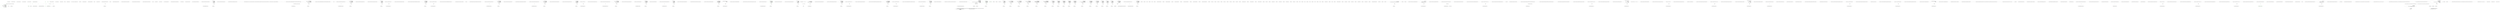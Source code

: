 digraph  {
d29 [cluster="CommandLine.Text.CopyrightInfo.ToString()", color=green, community=1, label="return new StringBuilder(builderSize)\r\n                .Append(CopyrightWord)\r\n                .Append(' ')\r\n                .Append(isSymbolUpper ? SymbolUpper : SymbolLower)\r\n                .Append(' ')\r\n                .Append(FormatYears(copyrightYears))\r\n                .Append(' ')\r\n                .Append(author)\r\n                .ToString();", prediction=0, span="144-152"];
d49 [label="CommandLine.Text.CopyrightInfo", span=""];
d27 [cluster="CommandLine.Text.CopyrightInfo.ToString()", label="attribute != null", span="139-139"];
d30 [cluster="CommandLine.Text.CopyrightInfo.ToString()", label="Exit CommandLine.Text.CopyrightInfo.ToString()", span="137-137"];
d31 [cluster="System.Text.StringBuilder.StringBuilder(int)", label="Entry System.Text.StringBuilder.StringBuilder(int)", span="0-0"];
d32 [cluster="System.Text.StringBuilder.Append(string)", label="Entry System.Text.StringBuilder.Append(string)", span="0-0"];
d33 [cluster="System.Text.StringBuilder.Append(char)", label="Entry System.Text.StringBuilder.Append(char)", span="0-0"];
d34 [cluster="CommandLine.Text.CopyrightInfo.FormatYears(int[])", label="Entry CommandLine.Text.CopyrightInfo.FormatYears(int[])", span="161-161"];
d35 [cluster="System.Text.StringBuilder.ToString()", label="Entry System.Text.StringBuilder.ToString()", span="0-0"];
d40 [cluster="CommandLine.Text.CopyrightInfo.FormatYears(int[])", color=green, community=0, label="i < years.Length", prediction=1, span="169-169"];
d39 [cluster="CommandLine.Text.CopyrightInfo.FormatYears(int[])", color=green, community=0, label="int i = 0", prediction=2, span="169-169"];
d45 [cluster="CommandLine.Text.CopyrightInfo.FormatYears(int[])", color=green, community=0, label="i++", prediction=2, span="169-169"];
d41 [cluster="CommandLine.Text.CopyrightInfo.FormatYears(int[])", label="yearsPart.Append(years[i].ToString(CultureInfo.InvariantCulture))", span="171-171"];
d46 [cluster="CommandLine.Text.CopyrightInfo.FormatYears(int[])", label="return yearsPart.ToString();", span="179-179"];
d38 [cluster="CommandLine.Text.CopyrightInfo.FormatYears(int[])", label="var yearsPart = new StringBuilder(years.Length * 6)", span="168-168"];
d42 [cluster="CommandLine.Text.CopyrightInfo.FormatYears(int[])", color=green, community=0, label="int next = i + 1", prediction=4, span="172-172"];
d44 [cluster="CommandLine.Text.CopyrightInfo.FormatYears(int[])", label="yearsPart.Append(years[next] - years[i] > 1 ? '' - '' : '', '')", span="175-175"];
d43 [cluster="CommandLine.Text.CopyrightInfo.FormatYears(int[])", label="next < years.Length", span="173-173"];
d10 [cluster="CommandLine.Text.CopyrightInfo.CopyrightInfo(bool, string, params int[])", label="this.isSymbolUpper = isSymbolUpper", span="65-65"];
d11 [cluster="CommandLine.Text.CopyrightInfo.CopyrightInfo(bool, string, params int[])", label="this.author = author", span="66-66"];
d12 [cluster="CommandLine.Text.CopyrightInfo.CopyrightInfo(bool, string, params int[])", label="this.copyrightYears = copyrightYears", span="67-67"];
d13 [cluster="CommandLine.Text.CopyrightInfo.CopyrightInfo(bool, string, params int[])", label="builderSize = 12 + author.Length + (4 * copyrightYears.Length) + ExtraLength", span="68-68"];
d21 [cluster="CommandLine.Text.CopyrightInfo.CopyrightInfo(System.Reflection.AssemblyCopyrightAttribute)", label="this.attribute = attribute", span="85-85"];
d28 [cluster="CommandLine.Text.CopyrightInfo.ToString()", label="return attribute.Copyright;", span="141-141"];
d26 [cluster="CommandLine.Text.CopyrightInfo.ToString()", label="Entry CommandLine.Text.CopyrightInfo.ToString()", span="137-137"];
d47 [cluster="CommandLine.Text.CopyrightInfo.FormatYears(int[])", label="Exit CommandLine.Text.CopyrightInfo.FormatYears(int[])", span="161-161"];
d36 [cluster="CommandLine.Text.CopyrightInfo.FormatYears(int[])", label="years.Length == 1", span="163-163"];
d37 [cluster="CommandLine.Text.CopyrightInfo.FormatYears(int[])", label="return years[0].ToString(CultureInfo.InvariantCulture);", span="165-165"];
d48 [cluster="int.ToString(System.IFormatProvider)", label="Entry int.ToString(System.IFormatProvider)", span="0-0"];
d4 [cluster="CommandLine.Text.CopyrightInfo.CopyrightInfo(bool, string, params int[])", label="Entry CommandLine.Text.CopyrightInfo.CopyrightInfo(bool, string, params int[])", span="59-59"];
d9 [cluster="CommandLine.Text.CopyrightInfo.CopyrightInfo(bool, string, params int[])", label="int ExtraLength = 10", span="64-64"];
d14 [cluster="CommandLine.Text.CopyrightInfo.CopyrightInfo(bool, string, params int[])", label="Exit CommandLine.Text.CopyrightInfo.CopyrightInfo(bool, string, params int[])", span="59-59"];
d20 [cluster="CommandLine.Text.CopyrightInfo.CopyrightInfo(System.Reflection.AssemblyCopyrightAttribute)", label="Entry CommandLine.Text.CopyrightInfo.CopyrightInfo(System.Reflection.AssemblyCopyrightAttribute)", span="83-83"];
d22 [cluster="CommandLine.Text.CopyrightInfo.CopyrightInfo(System.Reflection.AssemblyCopyrightAttribute)", label="Exit CommandLine.Text.CopyrightInfo.CopyrightInfo(System.Reflection.AssemblyCopyrightAttribute)", span="83-83"];
d23 [cluster="CommandLine.Text.CopyrightInfo.implicit operator string(CommandLine.Text.CopyrightInfo)", label="Entry CommandLine.Text.CopyrightInfo.implicit operator string(CommandLine.Text.CopyrightInfo)", span="128-128"];
d24 [cluster="CommandLine.Text.CopyrightInfo.implicit operator string(CommandLine.Text.CopyrightInfo)", label="return info.ToString();", span="130-130"];
d5 [cluster="CommandLine.Text.CopyrightInfo.CopyrightInfo(bool, string, params int[])", label="string.IsNullOrWhiteSpace(author)", span="61-61"];
d7 [cluster="CommandLine.Text.CopyrightInfo.CopyrightInfo(bool, string, params int[])", label="copyrightYears.Length == 0", span="62-62"];
d6 [cluster="CommandLine.Text.CopyrightInfo.CopyrightInfo(bool, string, params int[])", label="throw new ArgumentException(''author'');", span="61-61"];
d8 [cluster="CommandLine.Text.CopyrightInfo.CopyrightInfo(bool, string, params int[])", label="throw new ArgumentOutOfRangeException(''copyrightYears'');", span="62-62"];
d25 [cluster="CommandLine.Text.CopyrightInfo.implicit operator string(CommandLine.Text.CopyrightInfo)", label="Exit CommandLine.Text.CopyrightInfo.implicit operator string(CommandLine.Text.CopyrightInfo)", span="128-128"];
d15 [cluster="string.IsNullOrWhiteSpace(string)", label="Entry string.IsNullOrWhiteSpace(string)", span="0-0"];
d16 [cluster="System.ArgumentException.ArgumentException(string)", label="Entry System.ArgumentException.ArgumentException(string)", span="0-0"];
d17 [cluster="System.ArgumentOutOfRangeException.ArgumentOutOfRangeException(string)", label="Entry System.ArgumentOutOfRangeException.ArgumentOutOfRangeException(string)", span="0-0"];
m0_40 [cluster="CommandLine.Tests.Unit.Core.InstanceBuilderTests.Parse_int_sequence_with_range(string[], int[])", file="HeadingInfo.cs", label="Entry CommandLine.Tests.Unit.Core.InstanceBuilderTests.Parse_int_sequence_with_range(string[], int[])", span="111-111"];
m0_41 [cluster="CommandLine.Tests.Unit.Core.InstanceBuilderTests.Parse_int_sequence_with_range(string[], int[])", file="HeadingInfo.cs", label="var result = InstanceBuilder.Build(\r\n                () => new FakeOptions(),\r\n                arguments,\r\n                StringComparer.Ordinal,\r\n                CultureInfo.InvariantCulture)", span="116-120"];
m0_42 [cluster="CommandLine.Tests.Unit.Core.InstanceBuilderTests.Parse_int_sequence_with_range(string[], int[])", file="HeadingInfo.cs", label="Assert.True(expected.SequenceEqual(result.Value.IntSequence))", span="123-123"];
m0_43 [cluster="CommandLine.Tests.Unit.Core.InstanceBuilderTests.Parse_int_sequence_with_range(string[], int[])", file="HeadingInfo.cs", label="Exit CommandLine.Tests.Unit.Core.InstanceBuilderTests.Parse_int_sequence_with_range(string[], int[])", span="111-111"];
m0_150 [cluster="CommandLine.Tests.Fakes.FakeOptionsWithSequenceWithoutRange.FakeOptionsWithSequenceWithoutRange()", file="HeadingInfo.cs", label="Entry CommandLine.Tests.Fakes.FakeOptionsWithSequenceWithoutRange.FakeOptionsWithSequenceWithoutRange()", span="6-6"];
m0_172 [cluster="CommandLine.Core.InstanceBuilder.Build<T>(System.Func<T>, System.Func<System.Collections.Generic.IEnumerable<string>, System.Collections.Generic.IEnumerable<CommandLine.Core.OptionSpecification>, CommandLine.Core.StatePair<System.Collections.Generic.IEnumerable<CommandLine.Core.Token>>>, System.Collections.Generic.IEnumerable<string>, System.StringComparer, System.Globalization.CultureInfo)", file="HeadingInfo.cs", label="Entry CommandLine.Core.InstanceBuilder.Build<T>(System.Func<T>, System.Func<System.Collections.Generic.IEnumerable<string>, System.Collections.Generic.IEnumerable<CommandLine.Core.OptionSpecification>, CommandLine.Core.StatePair<System.Collections.Generic.IEnumerable<CommandLine.Core.Token>>>, System.Collections.Generic.IEnumerable<string>, System.StringComparer, System.Globalization.CultureInfo)", span="33-33"];
m0_331 [cluster="CommandLine.Tests.Unit.Core.InstanceBuilderTests.Parse_string_scalar_and_sequence_adjacent(string[], CommandLine.Tests.Fakes.FakeOptionsWithScalarValueAndSequenceStringAdjacent)", file="HeadingInfo.cs", label="Entry CommandLine.Tests.Unit.Core.InstanceBuilderTests.Parse_string_scalar_and_sequence_adjacent(string[], CommandLine.Tests.Fakes.FakeOptionsWithScalarValueAndSequenceStringAdjacent)", span="797-797"];
m0_332 [cluster="CommandLine.Tests.Unit.Core.InstanceBuilderTests.Parse_string_scalar_and_sequence_adjacent(string[], CommandLine.Tests.Fakes.FakeOptionsWithScalarValueAndSequenceStringAdjacent)", file="HeadingInfo.cs", label="var result = InstanceBuilder.Build(\r\n                () => new FakeOptionsWithScalarValueAndSequenceStringAdjacent(),\r\n                arguments,\r\n                StringComparer.Ordinal,\r\n                CultureInfo.InvariantCulture)", span="802-806"];
m0_333 [cluster="CommandLine.Tests.Unit.Core.InstanceBuilderTests.Parse_string_scalar_and_sequence_adjacent(string[], CommandLine.Tests.Fakes.FakeOptionsWithScalarValueAndSequenceStringAdjacent)", file="HeadingInfo.cs", label="expected.ShouldBeEquivalentTo(result.Value)", span="809-809"];
m0_334 [cluster="CommandLine.Tests.Unit.Core.InstanceBuilderTests.Parse_string_scalar_and_sequence_adjacent(string[], CommandLine.Tests.Fakes.FakeOptionsWithScalarValueAndSequenceStringAdjacent)", file="HeadingInfo.cs", label="Exit CommandLine.Tests.Unit.Core.InstanceBuilderTests.Parse_string_scalar_and_sequence_adjacent(string[], CommandLine.Tests.Fakes.FakeOptionsWithScalarValueAndSequenceStringAdjacent)", span="797-797"];
m0_11 [cluster="Unk.True", file="HeadingInfo.cs", label="Entry Unk.True", span=""];
m0_159 [cluster="CommandLine.Tests.Unit.Core.InstanceBuilderTests.Parse_string_sequence_with_separator(string[], string[])", file="HeadingInfo.cs", label="Entry CommandLine.Tests.Unit.Core.InstanceBuilderTests.Parse_string_sequence_with_separator(string[], string[])", span="406-406"];
m0_160 [cluster="CommandLine.Tests.Unit.Core.InstanceBuilderTests.Parse_string_sequence_with_separator(string[], string[])", file="HeadingInfo.cs", label="var result = InstanceBuilder.Build(\r\n                () => new FakeOptionsWithSequenceAndSeparator(),\r\n                arguments,\r\n                StringComparer.Ordinal,\r\n                CultureInfo.InvariantCulture)", span="411-415"];
m0_161 [cluster="CommandLine.Tests.Unit.Core.InstanceBuilderTests.Parse_string_sequence_with_separator(string[], string[])", file="HeadingInfo.cs", label="expected.ShouldBeEquivalentTo(result.Value.StringSequence)", span="418-418"];
m0_162 [cluster="CommandLine.Tests.Unit.Core.InstanceBuilderTests.Parse_string_sequence_with_separator(string[], string[])", file="HeadingInfo.cs", label="Exit CommandLine.Tests.Unit.Core.InstanceBuilderTests.Parse_string_sequence_with_separator(string[], string[])", span="406-406"];
m0_233 [cluster="CommandLine.Tests.Unit.Core.InstanceBuilderTests.Wrong_range_in_sequence_gererates_SequenceOutOfRangeError()", file="HeadingInfo.cs", label="Entry CommandLine.Tests.Unit.Core.InstanceBuilderTests.Wrong_range_in_sequence_gererates_SequenceOutOfRangeError()", span="557-557"];
m0_235 [cluster="CommandLine.Tests.Unit.Core.InstanceBuilderTests.Wrong_range_in_sequence_gererates_SequenceOutOfRangeError()", file="HeadingInfo.cs", label="var result = InstanceBuilder.Build(\r\n                () => new FakeOptions(),\r\n                new [] { ''-i'', ''10'' },\r\n                StringComparer.Ordinal,\r\n                CultureInfo.InvariantCulture)", span="563-567"];
m0_234 [cluster="CommandLine.Tests.Unit.Core.InstanceBuilderTests.Wrong_range_in_sequence_gererates_SequenceOutOfRangeError()", file="HeadingInfo.cs", label="var expectedResult = new[] { new SequenceOutOfRangeError(new NameInfo(''i'', '''')) }", span="560-560"];
m0_236 [cluster="CommandLine.Tests.Unit.Core.InstanceBuilderTests.Wrong_range_in_sequence_gererates_SequenceOutOfRangeError()", file="HeadingInfo.cs", label="Assert.True(expectedResult.SequenceEqual(result.Errors))", span="570-570"];
m0_237 [cluster="CommandLine.Tests.Unit.Core.InstanceBuilderTests.Wrong_range_in_sequence_gererates_SequenceOutOfRangeError()", file="HeadingInfo.cs", label="Exit CommandLine.Tests.Unit.Core.InstanceBuilderTests.Wrong_range_in_sequence_gererates_SequenceOutOfRangeError()", span="557-557"];
m0_274 [cluster="CommandLine.Tests.Unit.Core.InstanceBuilderTests.Breaking_required_constraint_in_string_scalar_as_value_generates_MissingRequiredOptionError()", file="HeadingInfo.cs", label="Entry CommandLine.Tests.Unit.Core.InstanceBuilderTests.Breaking_required_constraint_in_string_scalar_as_value_generates_MissingRequiredOptionError()", span="653-653"];
m0_276 [cluster="CommandLine.Tests.Unit.Core.InstanceBuilderTests.Breaking_required_constraint_in_string_scalar_as_value_generates_MissingRequiredOptionError()", file="HeadingInfo.cs", label="var result = InstanceBuilder.Build(\r\n                () => new FakeOptionsWithRequiredValue(),\r\n                new string[] { },\r\n                StringComparer.Ordinal,\r\n                CultureInfo.InvariantCulture)", span="659-663"];
m0_275 [cluster="CommandLine.Tests.Unit.Core.InstanceBuilderTests.Breaking_required_constraint_in_string_scalar_as_value_generates_MissingRequiredOptionError()", file="HeadingInfo.cs", label="var expectedResult = new[] { new MissingRequiredOptionError(NameInfo.EmptyName) }", span="656-656"];
m0_277 [cluster="CommandLine.Tests.Unit.Core.InstanceBuilderTests.Breaking_required_constraint_in_string_scalar_as_value_generates_MissingRequiredOptionError()", file="HeadingInfo.cs", label="Assert.True(expectedResult.SequenceEqual(result.Errors))", span="666-666"];
m0_278 [cluster="CommandLine.Tests.Unit.Core.InstanceBuilderTests.Breaking_required_constraint_in_string_scalar_as_value_generates_MissingRequiredOptionError()", file="HeadingInfo.cs", label="Exit CommandLine.Tests.Unit.Core.InstanceBuilderTests.Breaking_required_constraint_in_string_scalar_as_value_generates_MissingRequiredOptionError()", span="653-653"];
m0_220 [cluster="CommandLine.MissingRequiredOptionError.MissingRequiredOptionError(CommandLine.NameInfo)", file="HeadingInfo.cs", label="Entry CommandLine.MissingRequiredOptionError.MissingRequiredOptionError(CommandLine.NameInfo)", span="283-283"];
m0_319 [cluster="Unk.get_IsSome", file="HeadingInfo.cs", label="Entry Unk.get_IsSome", span=""];
m0_82 [cluster="CommandLine.Tests.Fakes.FakeOptionsWithSequenceAndOnlyMinConstraintAsValue.FakeOptionsWithSequenceAndOnlyMinConstraintAsValue()", file="HeadingInfo.cs", label="Entry CommandLine.Tests.Fakes.FakeOptionsWithSequenceAndOnlyMinConstraintAsValue.FakeOptionsWithSequenceAndOnlyMinConstraintAsValue()", span="6-6"];
m0_151 [cluster="CommandLine.Tests.Unit.Core.InstanceBuilderTests.Parse_long_sequence_with_separator(string[], long[])", file="HeadingInfo.cs", label="Entry CommandLine.Tests.Unit.Core.InstanceBuilderTests.Parse_long_sequence_with_separator(string[], long[])", span="384-384"];
m0_152 [cluster="CommandLine.Tests.Unit.Core.InstanceBuilderTests.Parse_long_sequence_with_separator(string[], long[])", file="HeadingInfo.cs", label="var result = InstanceBuilder.Build(\r\n                () => new FakeOptionsWithSequenceAndSeparator(),\r\n                arguments,\r\n                StringComparer.Ordinal,\r\n                CultureInfo.InvariantCulture)", span="389-393"];
m0_153 [cluster="CommandLine.Tests.Unit.Core.InstanceBuilderTests.Parse_long_sequence_with_separator(string[], long[])", file="HeadingInfo.cs", label="expected.ShouldBeEquivalentTo(result.Value.LongSequence)", span="396-396"];
m0_154 [cluster="CommandLine.Tests.Unit.Core.InstanceBuilderTests.Parse_long_sequence_with_separator(string[], long[])", file="HeadingInfo.cs", label="Exit CommandLine.Tests.Unit.Core.InstanceBuilderTests.Parse_long_sequence_with_separator(string[], long[])", span="384-384"];
m0_62 [cluster="CommandLine.Tests.Fakes.FakeOptionsWithSequenceAndOnlyMaxConstraint.FakeOptionsWithSequenceAndOnlyMaxConstraint()", file="HeadingInfo.cs", label="Entry CommandLine.Tests.Fakes.FakeOptionsWithSequenceAndOnlyMaxConstraint.FakeOptionsWithSequenceAndOnlyMaxConstraint()", span="6-6"];
m0_143 [cluster="CommandLine.Tests.Unit.Core.InstanceBuilderTests.Parse_sequence_value_without_range_constraints(string[], long[])", file="HeadingInfo.cs", label="Entry CommandLine.Tests.Unit.Core.InstanceBuilderTests.Parse_sequence_value_without_range_constraints(string[], long[])", span="362-362"];
m0_144 [cluster="CommandLine.Tests.Unit.Core.InstanceBuilderTests.Parse_sequence_value_without_range_constraints(string[], long[])", file="HeadingInfo.cs", label="var result = InstanceBuilder.Build(\r\n                () => new FakeOptionsWithSequenceWithoutRange(),\r\n                arguments,\r\n                StringComparer.Ordinal,\r\n                CultureInfo.InvariantCulture)", span="367-371"];
m0_145 [cluster="CommandLine.Tests.Unit.Core.InstanceBuilderTests.Parse_sequence_value_without_range_constraints(string[], long[])", file="HeadingInfo.cs", label="expected.ShouldBeEquivalentTo(result.Value.LongSequence)", span="374-374"];
m0_146 [cluster="CommandLine.Tests.Unit.Core.InstanceBuilderTests.Parse_sequence_value_without_range_constraints(string[], long[])", file="HeadingInfo.cs", label="Exit CommandLine.Tests.Unit.Core.InstanceBuilderTests.Parse_sequence_value_without_range_constraints(string[], long[])", span="362-362"];
m0_241 [cluster="CommandLine.Tests.Unit.Core.InstanceBuilderTests.Parse_unknown_long_option_gererates_UnknownOptionError()", file="HeadingInfo.cs", label="Entry CommandLine.Tests.Unit.Core.InstanceBuilderTests.Parse_unknown_long_option_gererates_UnknownOptionError()", span="576-576"];
m0_243 [cluster="CommandLine.Tests.Unit.Core.InstanceBuilderTests.Parse_unknown_long_option_gererates_UnknownOptionError()", file="HeadingInfo.cs", label="var result = InstanceBuilder.Build(\r\n                () => new FakeOptions(),\r\n                new[] { ''--stringvalue'', ''abc'', ''--xyz'' },\r\n                StringComparer.Ordinal,\r\n                CultureInfo.InvariantCulture)", span="582-586"];
m0_242 [cluster="CommandLine.Tests.Unit.Core.InstanceBuilderTests.Parse_unknown_long_option_gererates_UnknownOptionError()", file="HeadingInfo.cs", label="var expectedResult = new[] { new UnknownOptionError(''xyz'') }", span="579-579"];
m0_244 [cluster="CommandLine.Tests.Unit.Core.InstanceBuilderTests.Parse_unknown_long_option_gererates_UnknownOptionError()", file="HeadingInfo.cs", label="Assert.True(expectedResult.SequenceEqual(result.Errors))", span="589-589"];
m0_245 [cluster="CommandLine.Tests.Unit.Core.InstanceBuilderTests.Parse_unknown_long_option_gererates_UnknownOptionError()", file="HeadingInfo.cs", label="Exit CommandLine.Tests.Unit.Core.InstanceBuilderTests.Parse_unknown_long_option_gererates_UnknownOptionError()", span="576-576"];
m0_55 [cluster="CommandLine.Tests.Unit.Core.InstanceBuilderTests.Parse_string_sequence_with_only_max_constraint(string[], string[])", file="HeadingInfo.cs", label="Entry CommandLine.Tests.Unit.Core.InstanceBuilderTests.Parse_string_sequence_with_only_max_constraint(string[], string[])", span="156-156"];
m0_56 [cluster="CommandLine.Tests.Unit.Core.InstanceBuilderTests.Parse_string_sequence_with_only_max_constraint(string[], string[])", file="HeadingInfo.cs", label="var result = InstanceBuilder.Build(\r\n                () => new FakeOptionsWithSequenceAndOnlyMaxConstraint(),\r\n                arguments,\r\n                StringComparer.Ordinal,\r\n                CultureInfo.InvariantCulture)", span="161-165"];
m0_57 [cluster="CommandLine.Tests.Unit.Core.InstanceBuilderTests.Parse_string_sequence_with_only_max_constraint(string[], string[])", file="HeadingInfo.cs", label="Assert.True(expected.SequenceEqual(result.Value.StringSequence))", span="168-168"];
m0_58 [cluster="CommandLine.Tests.Unit.Core.InstanceBuilderTests.Parse_string_sequence_with_only_max_constraint(string[], string[])", file="HeadingInfo.cs", label="Exit CommandLine.Tests.Unit.Core.InstanceBuilderTests.Parse_string_sequence_with_only_max_constraint(string[], string[])", span="156-156"];
m0_299 [cluster="CommandLine.Tests.Unit.Core.InstanceBuilderTests.Parse_nullable_int(string[], int?)", file="HeadingInfo.cs", label="Entry CommandLine.Tests.Unit.Core.InstanceBuilderTests.Parse_nullable_int(string[], int?)", span="717-717"];
m0_300 [cluster="CommandLine.Tests.Unit.Core.InstanceBuilderTests.Parse_nullable_int(string[], int?)", file="HeadingInfo.cs", label="var result = InstanceBuilder.Build(\r\n                () => new FakeOptionsWithNullables(),\r\n                arguments,\r\n                StringComparer.Ordinal,\r\n                CultureInfo.InvariantCulture)", span="722-726"];
m0_301 [cluster="CommandLine.Tests.Unit.Core.InstanceBuilderTests.Parse_nullable_int(string[], int?)", file="HeadingInfo.cs", label="expected.ShouldBeEquivalentTo(result.Value.NullableInt)", span="729-729"];
m0_302 [cluster="CommandLine.Tests.Unit.Core.InstanceBuilderTests.Parse_nullable_int(string[], int?)", file="HeadingInfo.cs", label="Exit CommandLine.Tests.Unit.Core.InstanceBuilderTests.Parse_nullable_int(string[], int?)", span="717-717"];
m0_266 [cluster="CommandLine.Tests.Unit.Core.InstanceBuilderTests.Omitting_names_assumes_identifier_as_long_name(string[], string)", file="HeadingInfo.cs", label="Entry CommandLine.Tests.Unit.Core.InstanceBuilderTests.Omitting_names_assumes_identifier_as_long_name(string[], string)", span="635-635"];
m0_267 [cluster="CommandLine.Tests.Unit.Core.InstanceBuilderTests.Omitting_names_assumes_identifier_as_long_name(string[], string)", file="HeadingInfo.cs", label="var result = InstanceBuilder.Build(\r\n                () => new FakeOptions(),\r\n                arguments,\r\n                StringComparer.Ordinal,\r\n                CultureInfo.InvariantCulture)", span="640-644"];
m0_268 [cluster="CommandLine.Tests.Unit.Core.InstanceBuilderTests.Omitting_names_assumes_identifier_as_long_name(string[], string)", file="HeadingInfo.cs", label="Assert.True(expected.Equals(result.Value.StringValue))", span="647-647"];
m0_269 [cluster="CommandLine.Tests.Unit.Core.InstanceBuilderTests.Omitting_names_assumes_identifier_as_long_name(string[], string)", file="HeadingInfo.cs", label="Exit CommandLine.Tests.Unit.Core.InstanceBuilderTests.Omitting_names_assumes_identifier_as_long_name(string[], string)", span="635-635"];
m0_54 [cluster="CommandLine.Tests.Fakes.FakeOptionsWithSequenceAndOnlyMinConstraint.FakeOptionsWithSequenceAndOnlyMinConstraint()", file="HeadingInfo.cs", label="Entry CommandLine.Tests.Fakes.FakeOptionsWithSequenceAndOnlyMinConstraint.FakeOptionsWithSequenceAndOnlyMinConstraint()", span="6-6"];
m0_207 [cluster="CommandLine.Tests.Unit.Core.InstanceBuilderTests.Two_required_options_at_the_same_set_and_both_are_true()", file="HeadingInfo.cs", label="Entry CommandLine.Tests.Unit.Core.InstanceBuilderTests.Two_required_options_at_the_same_set_and_both_are_true()", span="499-499"];
m0_209 [cluster="CommandLine.Tests.Unit.Core.InstanceBuilderTests.Two_required_options_at_the_same_set_and_both_are_true()", file="HeadingInfo.cs", label="var result = InstanceBuilder.Build(\r\n                () => new FakeOptionWithRequiredAndSet(),\r\n                new[] { ''--ftpurl'', ''str1'', ''--weburl'', ''str2'' },\r\n                StringComparer.Ordinal,\r\n                CultureInfo.InvariantCulture)", span="506-510"];
m0_208 [cluster="CommandLine.Tests.Unit.Core.InstanceBuilderTests.Two_required_options_at_the_same_set_and_both_are_true()", file="HeadingInfo.cs", label="var expectedResult = new FakeOptionWithRequiredAndSet {\r\n                FtpUrl = ''str1'',\r\n                WebUrl = ''str2''\r\n            }", span="501-504"];
m0_210 [cluster="CommandLine.Tests.Unit.Core.InstanceBuilderTests.Two_required_options_at_the_same_set_and_both_are_true()", file="HeadingInfo.cs", label="expectedResult.ShouldBeEquivalentTo(result.Value)", span="513-513"];
m0_211 [cluster="CommandLine.Tests.Unit.Core.InstanceBuilderTests.Two_required_options_at_the_same_set_and_both_are_true()", file="HeadingInfo.cs", label="Exit CommandLine.Tests.Unit.Core.InstanceBuilderTests.Two_required_options_at_the_same_set_and_both_are_true()", span="499-499"];
m0_187 [cluster="CommandLine.Core.NameLookup.Contains(string, System.Collections.Generic.IEnumerable<CommandLine.Core.OptionSpecification>, System.StringComparer)", file="HeadingInfo.cs", label="Entry CommandLine.Core.NameLookup.Contains(string, System.Collections.Generic.IEnumerable<CommandLine.Core.OptionSpecification>, System.StringComparer)", span="11-11"];
m0_31 [cluster="CommandLine.Tests.Unit.Core.InstanceBuilderTests.Parse_int_sequence(string[], int[])", file="HeadingInfo.cs", label="Entry CommandLine.Tests.Unit.Core.InstanceBuilderTests.Parse_int_sequence(string[], int[])", span="89-89"];
m0_32 [cluster="CommandLine.Tests.Unit.Core.InstanceBuilderTests.Parse_int_sequence(string[], int[])", color=green, community=0, file="HeadingInfo.cs", label="var result = InstanceBuilder.Build(\r\n                () => new FakeOptionsWithSequence(),\r\n                arguments,\r\n                StringComparer.Ordinal,\r\n                CultureInfo.InvariantCulture)", prediction=5, span="94-98"];
m0_33 [cluster="CommandLine.Tests.Unit.Core.InstanceBuilderTests.Parse_int_sequence(string[], int[])", file="HeadingInfo.cs", label="Assert.True(expected.SequenceEqual(result.Value.IntSequence))", span="101-101"];
m0_34 [cluster="CommandLine.Tests.Unit.Core.InstanceBuilderTests.Parse_int_sequence(string[], int[])", file="HeadingInfo.cs", label="Exit CommandLine.Tests.Unit.Core.InstanceBuilderTests.Parse_int_sequence(string[], int[])", span="89-89"];
m0_0 [cluster="CommandLine.Tests.Unit.Core.InstanceBuilderTests.Explicit_help_request_generates_help_requested_error()", file="HeadingInfo.cs", label="Entry CommandLine.Tests.Unit.Core.InstanceBuilderTests.Explicit_help_request_generates_help_requested_error()", span="17-17"];
m0_3 [cluster="CommandLine.Tests.Unit.Core.InstanceBuilderTests.Explicit_help_request_generates_help_requested_error()", file="HeadingInfo.cs", label="var result = InstanceBuilder.Build(\r\n                () => fakeOptions,\r\n                new[] { ''--help'' },\r\n                StringComparer.Ordinal,\r\n                CultureInfo.InvariantCulture)", span="26-30"];
m0_1 [cluster="CommandLine.Tests.Unit.Core.InstanceBuilderTests.Explicit_help_request_generates_help_requested_error()", file="HeadingInfo.cs", label="var fakeOptions = new FakeOptions()", span="20-20"];
m0_2 [cluster="CommandLine.Tests.Unit.Core.InstanceBuilderTests.Explicit_help_request_generates_help_requested_error()", file="HeadingInfo.cs", label="var expectedResult = ParserResult.Create(\r\n                ParserResultType.Options,\r\n                fakeOptions, new Error[] { new HelpRequestedError() })", span="21-23"];
m0_4 [cluster="CommandLine.Tests.Unit.Core.InstanceBuilderTests.Explicit_help_request_generates_help_requested_error()", file="HeadingInfo.cs", label="Assert.True(expectedResult.Equals(result))", span="33-33"];
m0_5 [cluster="CommandLine.Tests.Unit.Core.InstanceBuilderTests.Explicit_help_request_generates_help_requested_error()", file="HeadingInfo.cs", label="Exit CommandLine.Tests.Unit.Core.InstanceBuilderTests.Explicit_help_request_generates_help_requested_error()", span="17-17"];
m0_224 [cluster="CommandLine.Tests.Unit.Core.InstanceBuilderTests.Omitting_required_option_gererates_MissingRequiredOptionError()", file="HeadingInfo.cs", label="Entry CommandLine.Tests.Unit.Core.InstanceBuilderTests.Omitting_required_option_gererates_MissingRequiredOptionError()", span="538-538"];
m0_226 [cluster="CommandLine.Tests.Unit.Core.InstanceBuilderTests.Omitting_required_option_gererates_MissingRequiredOptionError()", file="HeadingInfo.cs", label="var result = InstanceBuilder.Build(\r\n                () => new FakeOptionWithRequired(),\r\n                new string[] { },\r\n                StringComparer.Ordinal,\r\n                CultureInfo.InvariantCulture)", span="544-548"];
m0_225 [cluster="CommandLine.Tests.Unit.Core.InstanceBuilderTests.Omitting_required_option_gererates_MissingRequiredOptionError()", file="HeadingInfo.cs", label="var expectedResult = new[] { new MissingRequiredOptionError(new NameInfo('''', ''str'')) }", span="541-541"];
m0_227 [cluster="CommandLine.Tests.Unit.Core.InstanceBuilderTests.Omitting_required_option_gererates_MissingRequiredOptionError()", file="HeadingInfo.cs", label="Assert.True(expectedResult.SequenceEqual(result.Errors))", span="551-551"];
m0_228 [cluster="CommandLine.Tests.Unit.Core.InstanceBuilderTests.Omitting_required_option_gererates_MissingRequiredOptionError()", file="HeadingInfo.cs", label="Exit CommandLine.Tests.Unit.Core.InstanceBuilderTests.Omitting_required_option_gererates_MissingRequiredOptionError()", span="538-538"];
m0_290 [cluster="CommandLine.Tests.Unit.Core.InstanceBuilderTests.Breaking_equal_min_max_constraint_in_string_sequence_as_value_gererates_SequenceOutOfRangeError()", file="HeadingInfo.cs", label="Entry CommandLine.Tests.Unit.Core.InstanceBuilderTests.Breaking_equal_min_max_constraint_in_string_sequence_as_value_gererates_SequenceOutOfRangeError()", span="694-694"];
m0_292 [cluster="CommandLine.Tests.Unit.Core.InstanceBuilderTests.Breaking_equal_min_max_constraint_in_string_sequence_as_value_gererates_SequenceOutOfRangeError()", file="HeadingInfo.cs", label="var result = InstanceBuilder.Build(\r\n                () => new FakeOptionsWithSequenceMinMaxEqual(),\r\n                new[] { ''one'', ''two'', ''this-is-too-much'' },\r\n                StringComparer.Ordinal,\r\n                CultureInfo.InvariantCulture)", span="700-704"];
m0_291 [cluster="CommandLine.Tests.Unit.Core.InstanceBuilderTests.Breaking_equal_min_max_constraint_in_string_sequence_as_value_gererates_SequenceOutOfRangeError()", file="HeadingInfo.cs", label="var expectedResult = new[] { new SequenceOutOfRangeError(NameInfo.EmptyName) }", span="697-697"];
m0_293 [cluster="CommandLine.Tests.Unit.Core.InstanceBuilderTests.Breaking_equal_min_max_constraint_in_string_sequence_as_value_gererates_SequenceOutOfRangeError()", file="HeadingInfo.cs", label="Assert.True(expectedResult.SequenceEqual(result.Errors))", span="707-707"];
m0_294 [cluster="CommandLine.Tests.Unit.Core.InstanceBuilderTests.Breaking_equal_min_max_constraint_in_string_sequence_as_value_gererates_SequenceOutOfRangeError()", file="HeadingInfo.cs", label="Exit CommandLine.Tests.Unit.Core.InstanceBuilderTests.Breaking_equal_min_max_constraint_in_string_sequence_as_value_gererates_SequenceOutOfRangeError()", span="694-694"];
m0_307 [cluster="CommandLine.Tests.Unit.Core.InstanceBuilderTests.Parse_nullable_long(string[], long?)", file="HeadingInfo.cs", label="Entry CommandLine.Tests.Unit.Core.InstanceBuilderTests.Parse_nullable_long(string[], long?)", span="739-739"];
m0_308 [cluster="CommandLine.Tests.Unit.Core.InstanceBuilderTests.Parse_nullable_long(string[], long?)", file="HeadingInfo.cs", label="var result = InstanceBuilder.Build(\r\n                () => new FakeOptionsWithNullables(),\r\n                arguments,\r\n                StringComparer.Ordinal,\r\n                CultureInfo.InvariantCulture)", span="744-748"];
m0_309 [cluster="CommandLine.Tests.Unit.Core.InstanceBuilderTests.Parse_nullable_long(string[], long?)", file="HeadingInfo.cs", label="expected.ShouldBeEquivalentTo(result.Value.NullableLong)", span="751-751"];
m0_310 [cluster="CommandLine.Tests.Unit.Core.InstanceBuilderTests.Parse_nullable_long(string[], long?)", file="HeadingInfo.cs", label="Exit CommandLine.Tests.Unit.Core.InstanceBuilderTests.Parse_nullable_long(string[], long?)", span="739-739"];
m0_8 [cluster="CommandLine.ParserResult.Create<T>(CommandLine.ParserResultType, T, System.Collections.Generic.IEnumerable<CommandLine.Error>)", file="HeadingInfo.cs", label="Entry CommandLine.ParserResult.Create<T>(CommandLine.ParserResultType, T, System.Collections.Generic.IEnumerable<CommandLine.Error>)", span="100-100"];
m0_78 [cluster="CommandLine.SequenceOutOfRangeError.SequenceOutOfRangeError(CommandLine.NameInfo)", file="HeadingInfo.cs", label="Entry CommandLine.SequenceOutOfRangeError.SequenceOutOfRangeError(CommandLine.NameInfo)", span="316-316"];
m0_184 [cluster="lambda expression", file="HeadingInfo.cs", label="Entry lambda expression", span="444-444"];
m0_27 [cluster="lambda expression", file="HeadingInfo.cs", label="Entry lambda expression", span="71-71"];
m0_36 [cluster="lambda expression", file="HeadingInfo.cs", label="Entry lambda expression", span="95-95"];
m0_37 [cluster="lambda expression", color=green, community=0, file="HeadingInfo.cs", label="new FakeOptionsWithSequence()", prediction=6, span="95-95"];
m0_38 [cluster="lambda expression", file="HeadingInfo.cs", label="Exit lambda expression", span="95-95"];
m0_29 [cluster="lambda expression", file="HeadingInfo.cs", label="Exit lambda expression", span="71-71"];
m0_28 [cluster="lambda expression", file="HeadingInfo.cs", label="new FakeOptionsWithDouble()", span="71-71"];
m0_12 [cluster="lambda expression", file="HeadingInfo.cs", label="Entry lambda expression", span="27-27"];
m0_20 [cluster="lambda expression", file="HeadingInfo.cs", label="Entry lambda expression", span="48-48"];
m0_44 [cluster="lambda expression", file="HeadingInfo.cs", label="Entry lambda expression", span="117-117"];
m0_51 [cluster="lambda expression", file="HeadingInfo.cs", label="Entry lambda expression", span="140-140"];
m0_59 [cluster="lambda expression", file="HeadingInfo.cs", label="Entry lambda expression", span="162-162"];
m0_70 [cluster="lambda expression", file="HeadingInfo.cs", label="Entry lambda expression", span="181-181"];
m0_79 [cluster="lambda expression", file="HeadingInfo.cs", label="Entry lambda expression", span="200-200"];
m0_88 [cluster="lambda expression", file="HeadingInfo.cs", label="Entry lambda expression", span="220-220"];
m0_96 [cluster="lambda expression", file="HeadingInfo.cs", label="Entry lambda expression", span="239-239"];
m0_105 [cluster="lambda expression", file="HeadingInfo.cs", label="Entry lambda expression", span="263-263"];
m0_115 [cluster="lambda expression", file="HeadingInfo.cs", label="Entry lambda expression", span="282-282"];
m0_123 [cluster="lambda expression", file="HeadingInfo.cs", label="Entry lambda expression", span="301-301"];
m0_131 [cluster="lambda expression", file="HeadingInfo.cs", label="Entry lambda expression", span="320-320"];
m0_140 [cluster="lambda expression", file="HeadingInfo.cs", label="Entry lambda expression", span="345-345"];
m0_147 [cluster="lambda expression", file="HeadingInfo.cs", label="Entry lambda expression", span="368-368"];
m0_155 [cluster="lambda expression", file="HeadingInfo.cs", label="Entry lambda expression", span="390-390"];
m0_163 [cluster="lambda expression", file="HeadingInfo.cs", label="Entry lambda expression", span="412-412"];
m0_194 [cluster="lambda expression", file="HeadingInfo.cs", label="Entry lambda expression", span="467-467"];
m0_204 [cluster="lambda expression", file="HeadingInfo.cs", label="Entry lambda expression", span="487-487"];
m0_212 [cluster="lambda expression", file="HeadingInfo.cs", label="Entry lambda expression", span="507-507"];
m0_221 [cluster="lambda expression", file="HeadingInfo.cs", label="Entry lambda expression", span="527-527"];
m0_229 [cluster="lambda expression", file="HeadingInfo.cs", label="Entry lambda expression", span="545-545"];
m0_238 [cluster="lambda expression", file="HeadingInfo.cs", label="Entry lambda expression", span="564-564"];
m0_247 [cluster="lambda expression", file="HeadingInfo.cs", label="Entry lambda expression", span="583-583"];
m0_255 [cluster="lambda expression", file="HeadingInfo.cs", label="Entry lambda expression", span="602-602"];
m0_263 [cluster="lambda expression", file="HeadingInfo.cs", label="Entry lambda expression", span="621-621"];
m0_271 [cluster="lambda expression", file="HeadingInfo.cs", label="Entry lambda expression", span="641-641"];
m0_279 [cluster="lambda expression", file="HeadingInfo.cs", label="Entry lambda expression", span="660-660"];
m0_287 [cluster="lambda expression", file="HeadingInfo.cs", label="Entry lambda expression", span="682-682"];
m0_295 [cluster="lambda expression", file="HeadingInfo.cs", label="Entry lambda expression", span="701-701"];
m0_303 [cluster="lambda expression", file="HeadingInfo.cs", label="Entry lambda expression", span="723-723"];
m0_311 [cluster="lambda expression", file="HeadingInfo.cs", label="Entry lambda expression", span="745-745"];
m0_320 [cluster="lambda expression", file="HeadingInfo.cs", label="Entry lambda expression", span="764-764"];
m0_328 [cluster="lambda expression", file="HeadingInfo.cs", label="Entry lambda expression", span="784-784"];
m0_335 [cluster="lambda expression", file="HeadingInfo.cs", label="Entry lambda expression", span="803-803"];
m0_13 [cluster="lambda expression", file="HeadingInfo.cs", label=fakeOptions, span="27-27"];
m0_14 [cluster="lambda expression", file="HeadingInfo.cs", label="Exit lambda expression", span="27-27"];
m0_22 [cluster="lambda expression", file="HeadingInfo.cs", label="Exit lambda expression", span="48-48"];
m0_21 [cluster="lambda expression", file="HeadingInfo.cs", label="new FakeOptions()", span="48-48"];
m0_46 [cluster="lambda expression", file="HeadingInfo.cs", label="Exit lambda expression", span="117-117"];
m0_45 [cluster="lambda expression", file="HeadingInfo.cs", label="new FakeOptions()", span="117-117"];
m0_53 [cluster="lambda expression", file="HeadingInfo.cs", label="Exit lambda expression", span="140-140"];
m0_52 [cluster="lambda expression", file="HeadingInfo.cs", label="new FakeOptionsWithSequenceAndOnlyMinConstraint()", span="140-140"];
m0_61 [cluster="lambda expression", file="HeadingInfo.cs", label="Exit lambda expression", span="162-162"];
m0_60 [cluster="lambda expression", file="HeadingInfo.cs", label="new FakeOptionsWithSequenceAndOnlyMaxConstraint()", span="162-162"];
m0_72 [cluster="lambda expression", file="HeadingInfo.cs", label="Exit lambda expression", span="181-181"];
m0_71 [cluster="lambda expression", file="HeadingInfo.cs", label="new FakeOptionsWithSequenceAndOnlyMinConstraint()", span="181-181"];
m0_81 [cluster="lambda expression", file="HeadingInfo.cs", label="Exit lambda expression", span="200-200"];
m0_80 [cluster="lambda expression", file="HeadingInfo.cs", label="new FakeOptionsWithSequenceAndOnlyMinConstraintAsValue()", span="200-200"];
m0_90 [cluster="lambda expression", file="HeadingInfo.cs", label="Exit lambda expression", span="220-220"];
m0_89 [cluster="lambda expression", file="HeadingInfo.cs", label="new FakeOptionsWithSequenceAndOnlyMaxConstraint()", span="220-220"];
m0_98 [cluster="lambda expression", file="HeadingInfo.cs", label="Exit lambda expression", span="239-239"];
m0_97 [cluster="lambda expression", file="HeadingInfo.cs", label="new FakeOptionsWithSequenceAndOnlyMaxConstraintAsValue()", span="239-239"];
m0_107 [cluster="lambda expression", file="HeadingInfo.cs", label="Exit lambda expression", span="263-263"];
m0_106 [cluster="lambda expression", file="HeadingInfo.cs", label="new FakeOptionsWithEnum()", span="263-263"];
m0_117 [cluster="lambda expression", file="HeadingInfo.cs", label="Exit lambda expression", span="282-282"];
m0_116 [cluster="lambda expression", file="HeadingInfo.cs", label="new FakeOptionsWithEnum()", span="282-282"];
m0_125 [cluster="lambda expression", file="HeadingInfo.cs", label="Exit lambda expression", span="301-301"];
m0_124 [cluster="lambda expression", file="HeadingInfo.cs", label="new FakeOptionsWithEnum()", span="301-301"];
m0_133 [cluster="lambda expression", file="HeadingInfo.cs", label="Exit lambda expression", span="320-320"];
m0_132 [cluster="lambda expression", file="HeadingInfo.cs", label="new FakeOptionsWithEnum()", span="320-320"];
m0_142 [cluster="lambda expression", file="HeadingInfo.cs", label="Exit lambda expression", span="345-345"];
m0_141 [cluster="lambda expression", file="HeadingInfo.cs", label="new FakeOptionsWithValues()", span="345-345"];
m0_149 [cluster="lambda expression", file="HeadingInfo.cs", label="Exit lambda expression", span="368-368"];
m0_148 [cluster="lambda expression", file="HeadingInfo.cs", label="new FakeOptionsWithSequenceWithoutRange()", span="368-368"];
m0_157 [cluster="lambda expression", file="HeadingInfo.cs", label="Exit lambda expression", span="390-390"];
m0_156 [cluster="lambda expression", file="HeadingInfo.cs", label="new FakeOptionsWithSequenceAndSeparator()", span="390-390"];
m0_165 [cluster="lambda expression", file="HeadingInfo.cs", label="Exit lambda expression", span="412-412"];
m0_164 [cluster="lambda expression", file="HeadingInfo.cs", label="new FakeOptionsWithSequenceAndSeparator()", span="412-412"];
m0_196 [cluster="lambda expression", file="HeadingInfo.cs", label="Exit lambda expression", span="467-467"];
m0_195 [cluster="lambda expression", file="HeadingInfo.cs", label="new FakeOptionsWithSets()", span="467-467"];
m0_206 [cluster="lambda expression", file="HeadingInfo.cs", label="Exit lambda expression", span="487-487"];
m0_205 [cluster="lambda expression", file="HeadingInfo.cs", label="new FakeOptionWithRequiredAndSet()", span="487-487"];
m0_214 [cluster="lambda expression", file="HeadingInfo.cs", label="Exit lambda expression", span="507-507"];
m0_213 [cluster="lambda expression", file="HeadingInfo.cs", label="new FakeOptionWithRequiredAndSet()", span="507-507"];
m0_223 [cluster="lambda expression", file="HeadingInfo.cs", label="Exit lambda expression", span="527-527"];
m0_222 [cluster="lambda expression", file="HeadingInfo.cs", label="new FakeOptionWithRequiredAndSet()", span="527-527"];
m0_231 [cluster="lambda expression", file="HeadingInfo.cs", label="Exit lambda expression", span="545-545"];
m0_230 [cluster="lambda expression", file="HeadingInfo.cs", label="new FakeOptionWithRequired()", span="545-545"];
m0_240 [cluster="lambda expression", file="HeadingInfo.cs", label="Exit lambda expression", span="564-564"];
m0_239 [cluster="lambda expression", file="HeadingInfo.cs", label="new FakeOptions()", span="564-564"];
m0_249 [cluster="lambda expression", file="HeadingInfo.cs", label="Exit lambda expression", span="583-583"];
m0_248 [cluster="lambda expression", file="HeadingInfo.cs", label="new FakeOptions()", span="583-583"];
m0_257 [cluster="lambda expression", file="HeadingInfo.cs", label="Exit lambda expression", span="602-602"];
m0_256 [cluster="lambda expression", file="HeadingInfo.cs", label="new FakeOptions()", span="602-602"];
m0_265 [cluster="lambda expression", file="HeadingInfo.cs", label="Exit lambda expression", span="621-621"];
m0_264 [cluster="lambda expression", file="HeadingInfo.cs", label="new FakeOptions()", span="621-621"];
m0_273 [cluster="lambda expression", file="HeadingInfo.cs", label="Exit lambda expression", span="641-641"];
m0_272 [cluster="lambda expression", file="HeadingInfo.cs", label="new FakeOptions()", span="641-641"];
m0_281 [cluster="lambda expression", file="HeadingInfo.cs", label="Exit lambda expression", span="660-660"];
m0_280 [cluster="lambda expression", file="HeadingInfo.cs", label="new FakeOptionsWithRequiredValue()", span="660-660"];
m0_289 [cluster="lambda expression", file="HeadingInfo.cs", label="Exit lambda expression", span="682-682"];
m0_288 [cluster="lambda expression", file="HeadingInfo.cs", label="new FakeOptions()", span="682-682"];
m0_297 [cluster="lambda expression", file="HeadingInfo.cs", label="Exit lambda expression", span="701-701"];
m0_296 [cluster="lambda expression", file="HeadingInfo.cs", label="new FakeOptionsWithSequenceMinMaxEqual()", span="701-701"];
m0_305 [cluster="lambda expression", file="HeadingInfo.cs", label="Exit lambda expression", span="723-723"];
m0_304 [cluster="lambda expression", file="HeadingInfo.cs", label="new FakeOptionsWithNullables()", span="723-723"];
m0_313 [cluster="lambda expression", file="HeadingInfo.cs", label="Exit lambda expression", span="745-745"];
m0_312 [cluster="lambda expression", file="HeadingInfo.cs", label="new FakeOptionsWithNullables()", span="745-745"];
m0_322 [cluster="lambda expression", file="HeadingInfo.cs", label="Exit lambda expression", span="764-764"];
m0_321 [cluster="lambda expression", file="HeadingInfo.cs", label="new FakeOptionsWithFSharpOption()", span="764-764"];
m0_330 [cluster="lambda expression", file="HeadingInfo.cs", label="Exit lambda expression", span="784-784"];
m0_329 [cluster="lambda expression", file="HeadingInfo.cs", label="new FakeOptionsWithRequiredValue()", span="784-784"];
m0_337 [cluster="lambda expression", file="HeadingInfo.cs", label="Exit lambda expression", span="803-803"];
m0_336 [cluster="lambda expression", file="HeadingInfo.cs", label="new FakeOptionsWithScalarValueAndSequenceStringAdjacent()", span="803-803"];
m0_174 [cluster="lambda expression", file="HeadingInfo.cs", label="new FakeOptionsWithValues()", span="441-441"];
m0_173 [cluster="lambda expression", file="HeadingInfo.cs", label="Entry lambda expression", span="441-441"];
m0_175 [cluster="lambda expression", file="HeadingInfo.cs", label="Exit lambda expression", span="441-441"];
m0_176 [cluster="lambda expression", file="HeadingInfo.cs", label="Entry lambda expression", span="442-444"];
m0_178 [cluster="lambda expression", file="HeadingInfo.cs", label="Exit lambda expression", span="442-444"];
m0_177 [cluster="lambda expression", file="HeadingInfo.cs", label="Tokenizer.PreprocessDashDash(a,\r\n                        args => Tokenizer.Tokenize(args, name => NameLookup.Contains(name, optionSpecs, StringComparer.Ordinal)))", span="443-444"];
m0_181 [cluster="lambda expression", file="HeadingInfo.cs", label="Tokenizer.Tokenize(args, name => NameLookup.Contains(name, optionSpecs, StringComparer.Ordinal))", span="444-444"];
m0_185 [cluster="lambda expression", file="HeadingInfo.cs", label="NameLookup.Contains(name, optionSpecs, StringComparer.Ordinal)", span="444-444"];
m0_180 [cluster="lambda expression", file="HeadingInfo.cs", label="Entry lambda expression", span="444-444"];
m0_182 [cluster="lambda expression", file="HeadingInfo.cs", label="Exit lambda expression", span="444-444"];
m0_186 [cluster="lambda expression", file="HeadingInfo.cs", label="Exit lambda expression", span="444-444"];
m0_215 [cluster="CommandLine.Tests.Unit.Core.InstanceBuilderTests.Two_required_options_at_the_same_set_and_none_are_true()", file="HeadingInfo.cs", label="Entry CommandLine.Tests.Unit.Core.InstanceBuilderTests.Two_required_options_at_the_same_set_and_none_are_true()", span="518-518"];
m0_217 [cluster="CommandLine.Tests.Unit.Core.InstanceBuilderTests.Two_required_options_at_the_same_set_and_none_are_true()", file="HeadingInfo.cs", label="var result = InstanceBuilder.Build(\r\n                () => new FakeOptionWithRequiredAndSet(),\r\n                new[] {''''},\r\n                StringComparer.Ordinal,\r\n                CultureInfo.InvariantCulture)", span="526-530"];
m0_216 [cluster="CommandLine.Tests.Unit.Core.InstanceBuilderTests.Two_required_options_at_the_same_set_and_none_are_true()", file="HeadingInfo.cs", label="var expectedResult = new[]\r\n            {\r\n                new MissingRequiredOptionError(new NameInfo('''', ''ftpurl'')),\r\n                new MissingRequiredOptionError(new NameInfo('''', ''weburl''))\r\n            }", span="520-524"];
m0_218 [cluster="CommandLine.Tests.Unit.Core.InstanceBuilderTests.Two_required_options_at_the_same_set_and_none_are_true()", file="HeadingInfo.cs", label="Assert.True(expectedResult.SequenceEqual(result.Errors))", span="533-533"];
m0_219 [cluster="CommandLine.Tests.Unit.Core.InstanceBuilderTests.Two_required_options_at_the_same_set_and_none_are_true()", file="HeadingInfo.cs", label="Exit CommandLine.Tests.Unit.Core.InstanceBuilderTests.Two_required_options_at_the_same_set_and_none_are_true()", span="518-518"];
m0_100 [cluster="CommandLine.Tests.Unit.Core.InstanceBuilderTests.Parse_enum_value(string[], CommandLine.Tests.Fakes.Colors)", file="HeadingInfo.cs", label="Entry CommandLine.Tests.Unit.Core.InstanceBuilderTests.Parse_enum_value(string[], CommandLine.Tests.Fakes.Colors)", span="257-257"];
m0_101 [cluster="CommandLine.Tests.Unit.Core.InstanceBuilderTests.Parse_enum_value(string[], CommandLine.Tests.Fakes.Colors)", file="HeadingInfo.cs", label="var result = InstanceBuilder.Build(\r\n                () => new FakeOptionsWithEnum(),\r\n                arguments,\r\n                StringComparer.Ordinal,\r\n                CultureInfo.InvariantCulture)", span="262-266"];
m0_102 [cluster="CommandLine.Tests.Unit.Core.InstanceBuilderTests.Parse_enum_value(string[], CommandLine.Tests.Fakes.Colors)", file="HeadingInfo.cs", label="expected.ShouldBeEquivalentTo(result.Value.Colors)", span="269-269"];
m0_103 [cluster="CommandLine.Tests.Unit.Core.InstanceBuilderTests.Parse_enum_value(string[], CommandLine.Tests.Fakes.Colors)", file="HeadingInfo.cs", label="Exit CommandLine.Tests.Unit.Core.InstanceBuilderTests.Parse_enum_value(string[], CommandLine.Tests.Fakes.Colors)", span="257-257"];
m0_126 [cluster="CommandLine.Tests.Unit.Core.InstanceBuilderTests.Parse_enum_value_with_wrong_item_name_case_generates_BadFormatConversionError()", file="HeadingInfo.cs", label="Entry CommandLine.Tests.Unit.Core.InstanceBuilderTests.Parse_enum_value_with_wrong_item_name_case_generates_BadFormatConversionError()", span="313-313"];
m0_128 [cluster="CommandLine.Tests.Unit.Core.InstanceBuilderTests.Parse_enum_value_with_wrong_item_name_case_generates_BadFormatConversionError()", file="HeadingInfo.cs", label="var result = InstanceBuilder.Build(\r\n                () => new FakeOptionsWithEnum(),\r\n                new[] { ''--colors'', ''RED'' },\r\n                StringComparer.Ordinal,\r\n                CultureInfo.InvariantCulture)", span="319-323"];
m0_127 [cluster="CommandLine.Tests.Unit.Core.InstanceBuilderTests.Parse_enum_value_with_wrong_item_name_case_generates_BadFormatConversionError()", file="HeadingInfo.cs", label="var expectedResult = new[] { new BadFormatConversionError(new NameInfo('''', ''colors'')) }", span="316-316"];
m0_129 [cluster="CommandLine.Tests.Unit.Core.InstanceBuilderTests.Parse_enum_value_with_wrong_item_name_case_generates_BadFormatConversionError()", file="HeadingInfo.cs", label="Assert.True(expectedResult.SequenceEqual(result.Errors))", span="326-326"];
m0_130 [cluster="CommandLine.Tests.Unit.Core.InstanceBuilderTests.Parse_enum_value_with_wrong_item_name_case_generates_BadFormatConversionError()", file="HeadingInfo.cs", label="Exit CommandLine.Tests.Unit.Core.InstanceBuilderTests.Parse_enum_value_with_wrong_item_name_case_generates_BadFormatConversionError()", span="313-313"];
m0_35 [cluster="Unk.SequenceEqual", file="HeadingInfo.cs", label="Entry Unk.SequenceEqual", span=""];
m0_68 [cluster="CommandLine.MissingValueOptionError.MissingValueOptionError(CommandLine.NameInfo)", file="HeadingInfo.cs", label="Entry CommandLine.MissingValueOptionError.MissingValueOptionError(CommandLine.NameInfo)", span="261-261"];
m0_324 [cluster="CommandLine.Tests.Unit.Core.InstanceBuilderTests.Parse_string_scalar_with_required_constraint_as_value(string[], CommandLine.Tests.Fakes.FakeOptionsWithRequiredValue)", file="HeadingInfo.cs", label="Entry CommandLine.Tests.Unit.Core.InstanceBuilderTests.Parse_string_scalar_with_required_constraint_as_value(string[], CommandLine.Tests.Fakes.FakeOptionsWithRequiredValue)", span="778-778"];
m0_325 [cluster="CommandLine.Tests.Unit.Core.InstanceBuilderTests.Parse_string_scalar_with_required_constraint_as_value(string[], CommandLine.Tests.Fakes.FakeOptionsWithRequiredValue)", file="HeadingInfo.cs", label="var result = InstanceBuilder.Build(\r\n                () => new FakeOptionsWithRequiredValue(),\r\n                arguments,\r\n                StringComparer.Ordinal,\r\n                CultureInfo.InvariantCulture)", span="783-787"];
m0_326 [cluster="CommandLine.Tests.Unit.Core.InstanceBuilderTests.Parse_string_scalar_with_required_constraint_as_value(string[], CommandLine.Tests.Fakes.FakeOptionsWithRequiredValue)", file="HeadingInfo.cs", label="expected.ShouldBeEquivalentTo(result.Value)", span="790-790"];
m0_327 [cluster="CommandLine.Tests.Unit.Core.InstanceBuilderTests.Parse_string_scalar_with_required_constraint_as_value(string[], CommandLine.Tests.Fakes.FakeOptionsWithRequiredValue)", file="HeadingInfo.cs", label="Exit CommandLine.Tests.Unit.Core.InstanceBuilderTests.Parse_string_scalar_with_required_constraint_as_value(string[], CommandLine.Tests.Fakes.FakeOptionsWithRequiredValue)", span="778-778"];
m0_99 [cluster="CommandLine.Tests.Fakes.FakeOptionsWithSequenceAndOnlyMaxConstraintAsValue.FakeOptionsWithSequenceAndOnlyMaxConstraintAsValue()", file="HeadingInfo.cs", label="Entry CommandLine.Tests.Fakes.FakeOptionsWithSequenceAndOnlyMaxConstraintAsValue.FakeOptionsWithSequenceAndOnlyMaxConstraintAsValue()", span="6-6"];
m0_83 [cluster="CommandLine.Tests.Unit.Core.InstanceBuilderTests.Breaking_max_constraint_in_string_sequence_gererates_SequenceOutOfRangeError()", file="HeadingInfo.cs", label="Entry CommandLine.Tests.Unit.Core.InstanceBuilderTests.Breaking_max_constraint_in_string_sequence_gererates_SequenceOutOfRangeError()", span="213-213"];
m0_85 [cluster="CommandLine.Tests.Unit.Core.InstanceBuilderTests.Breaking_max_constraint_in_string_sequence_gererates_SequenceOutOfRangeError()", file="HeadingInfo.cs", label="var result = InstanceBuilder.Build(\r\n                () => new FakeOptionsWithSequenceAndOnlyMaxConstraint(),\r\n                new[] { ''--string-seq=one'', ''two'', ''three'', ''this-is-too-much'' },\r\n                StringComparer.Ordinal,\r\n                CultureInfo.InvariantCulture)", span="219-223"];
m0_84 [cluster="CommandLine.Tests.Unit.Core.InstanceBuilderTests.Breaking_max_constraint_in_string_sequence_gererates_SequenceOutOfRangeError()", file="HeadingInfo.cs", label="var expectedResult = new[] { new SequenceOutOfRangeError(new NameInfo(''s'', ''string-seq'')) }", span="216-216"];
m0_86 [cluster="CommandLine.Tests.Unit.Core.InstanceBuilderTests.Breaking_max_constraint_in_string_sequence_gererates_SequenceOutOfRangeError()", file="HeadingInfo.cs", label="Assert.True(expectedResult.SequenceEqual(result.Errors))", span="226-226"];
m0_87 [cluster="CommandLine.Tests.Unit.Core.InstanceBuilderTests.Breaking_max_constraint_in_string_sequence_gererates_SequenceOutOfRangeError()", file="HeadingInfo.cs", label="Exit CommandLine.Tests.Unit.Core.InstanceBuilderTests.Breaking_max_constraint_in_string_sequence_gererates_SequenceOutOfRangeError()", span="213-213"];
m0_166 [cluster="CommandLine.Tests.Unit.Core.InstanceBuilderTests.Double_dash_force_subsequent_arguments_as_values()", file="HeadingInfo.cs", label="Entry CommandLine.Tests.Unit.Core.InstanceBuilderTests.Double_dash_force_subsequent_arguments_as_values()", span="427-427"];
m0_170 [cluster="CommandLine.Tests.Unit.Core.InstanceBuilderTests.Double_dash_force_subsequent_arguments_as_values()", file="HeadingInfo.cs", label="expectedResult.ShouldBeEquivalentTo(result.Value)", span="450-450"];
m0_167 [cluster="CommandLine.Tests.Unit.Core.InstanceBuilderTests.Double_dash_force_subsequent_arguments_as_values()", file="HeadingInfo.cs", label="var expectedResult = new FakeOptionsWithValues\r\n                {\r\n                    StringValue = ''str1'',\r\n                    LongValue = 10L,\r\n                    StringSequence = new[] { ''-a'', ''--bee'', ''-c'' },\r\n                    IntValue = 20\r\n                }", span="430-436"];
m0_169 [cluster="CommandLine.Tests.Unit.Core.InstanceBuilderTests.Double_dash_force_subsequent_arguments_as_values()", file="HeadingInfo.cs", label="var result = InstanceBuilder.Build(\r\n                () => new FakeOptionsWithValues(),\r\n                (a, optionSpecs) =>\r\n                    Tokenizer.PreprocessDashDash(a,\r\n                        args => Tokenizer.Tokenize(args, name => NameLookup.Contains(name, optionSpecs, StringComparer.Ordinal))),\r\n                arguments,\r\n                StringComparer.Ordinal,\r\n                CultureInfo.InvariantCulture)", span="440-447"];
m0_168 [cluster="CommandLine.Tests.Unit.Core.InstanceBuilderTests.Double_dash_force_subsequent_arguments_as_values()", file="HeadingInfo.cs", label="var arguments = new[] { ''--stringvalue'', ''str1'', ''--'', ''10'', ''-a'', ''--bee'', ''-c'', ''20'' }", span="437-437"];
m0_171 [cluster="CommandLine.Tests.Unit.Core.InstanceBuilderTests.Double_dash_force_subsequent_arguments_as_values()", file="HeadingInfo.cs", label="Exit CommandLine.Tests.Unit.Core.InstanceBuilderTests.Double_dash_force_subsequent_arguments_as_values()", span="427-427"];
m0_258 [cluster="CommandLine.Tests.Unit.Core.InstanceBuilderTests.Parse_unknown_short_option_in_option_group_gererates_UnknownOptionError()", file="HeadingInfo.cs", label="Entry CommandLine.Tests.Unit.Core.InstanceBuilderTests.Parse_unknown_short_option_in_option_group_gererates_UnknownOptionError()", span="614-614"];
m0_260 [cluster="CommandLine.Tests.Unit.Core.InstanceBuilderTests.Parse_unknown_short_option_in_option_group_gererates_UnknownOptionError()", file="HeadingInfo.cs", label="var result = InstanceBuilder.Build(\r\n                () => new FakeOptions(),\r\n                new[] { ''-zx'' },\r\n                StringComparer.Ordinal,\r\n                CultureInfo.InvariantCulture)", span="620-624"];
m0_259 [cluster="CommandLine.Tests.Unit.Core.InstanceBuilderTests.Parse_unknown_short_option_in_option_group_gererates_UnknownOptionError()", file="HeadingInfo.cs", label="var expectedResult = new[] { new UnknownOptionError(''z'') }", span="617-617"];
m0_261 [cluster="CommandLine.Tests.Unit.Core.InstanceBuilderTests.Parse_unknown_short_option_in_option_group_gererates_UnknownOptionError()", file="HeadingInfo.cs", label="Assert.True(expectedResult.SequenceEqual(result.Errors))", span="627-627"];
m0_262 [cluster="CommandLine.Tests.Unit.Core.InstanceBuilderTests.Parse_unknown_short_option_in_option_group_gererates_UnknownOptionError()", file="HeadingInfo.cs", label="Exit CommandLine.Tests.Unit.Core.InstanceBuilderTests.Parse_unknown_short_option_in_option_group_gererates_UnknownOptionError()", span="614-614"];
m0_10 [cluster="CommandLine.ParserResult<T>.Equals(CommandLine.ParserResult<T>)", file="HeadingInfo.cs", label="Entry CommandLine.ParserResult<T>.Equals(CommandLine.ParserResult<T>)", span="87-87"];
m0_63 [cluster="CommandLine.Tests.Unit.Core.InstanceBuilderTests.Breaking_min_constraint_in_string_sequence_gererates_MissingValueOptionError()", file="HeadingInfo.cs", label="Entry CommandLine.Tests.Unit.Core.InstanceBuilderTests.Breaking_min_constraint_in_string_sequence_gererates_MissingValueOptionError()", span="174-174"];
m0_65 [cluster="CommandLine.Tests.Unit.Core.InstanceBuilderTests.Breaking_min_constraint_in_string_sequence_gererates_MissingValueOptionError()", file="HeadingInfo.cs", label="var result = InstanceBuilder.Build(\r\n                () => new FakeOptionsWithSequenceAndOnlyMinConstraint(),\r\n                new[] { ''-s'' },\r\n                StringComparer.Ordinal,\r\n                CultureInfo.InvariantCulture)", span="180-184"];
m0_64 [cluster="CommandLine.Tests.Unit.Core.InstanceBuilderTests.Breaking_min_constraint_in_string_sequence_gererates_MissingValueOptionError()", file="HeadingInfo.cs", label="var expectedResult = new[] { new MissingValueOptionError(new NameInfo(''s'', ''string-seq'')) }", span="177-177"];
m0_66 [cluster="CommandLine.Tests.Unit.Core.InstanceBuilderTests.Breaking_min_constraint_in_string_sequence_gererates_MissingValueOptionError()", file="HeadingInfo.cs", label="Assert.True(expectedResult.SequenceEqual(result.Errors))", span="187-187"];
m0_67 [cluster="CommandLine.Tests.Unit.Core.InstanceBuilderTests.Breaking_min_constraint_in_string_sequence_gererates_MissingValueOptionError()", file="HeadingInfo.cs", label="Exit CommandLine.Tests.Unit.Core.InstanceBuilderTests.Breaking_min_constraint_in_string_sequence_gererates_MissingValueOptionError()", span="174-174"];
m0_134 [cluster="CommandLine.Tests.Unit.Core.InstanceBuilderTests.Parse_values_partitioned_between_sequence_and_scalar()", file="HeadingInfo.cs", label="Entry CommandLine.Tests.Unit.Core.InstanceBuilderTests.Parse_values_partitioned_between_sequence_and_scalar()", span="332-332"];
m0_136 [cluster="CommandLine.Tests.Unit.Core.InstanceBuilderTests.Parse_values_partitioned_between_sequence_and_scalar()", file="HeadingInfo.cs", label="var result = InstanceBuilder.Build(\r\n                () => new FakeOptionsWithValues(),\r\n                new[] { ''10'', ''a'', ''b'', ''c'', ''20'' },\r\n                StringComparer.Ordinal,\r\n                CultureInfo.InvariantCulture)", span="344-348"];
m0_135 [cluster="CommandLine.Tests.Unit.Core.InstanceBuilderTests.Parse_values_partitioned_between_sequence_and_scalar()", file="HeadingInfo.cs", label="var expectedResult = new FakeOptionsWithValues\r\n                {\r\n                    StringValue = string.Empty,\r\n                    LongValue = 10L,\r\n                    StringSequence = new[] { ''a'', ''b'', ''c'' },\r\n                    IntValue = 20\r\n                }", span="335-341"];
m0_137 [cluster="CommandLine.Tests.Unit.Core.InstanceBuilderTests.Parse_values_partitioned_between_sequence_and_scalar()", file="HeadingInfo.cs", label="expectedResult.ShouldBeEquivalentTo(result.Value)", span="351-351"];
m0_138 [cluster="CommandLine.Tests.Unit.Core.InstanceBuilderTests.Parse_values_partitioned_between_sequence_and_scalar()", file="HeadingInfo.cs", label="Exit CommandLine.Tests.Unit.Core.InstanceBuilderTests.Parse_values_partitioned_between_sequence_and_scalar()", span="332-332"];
m0_283 [cluster="CommandLine.Tests.Unit.Core.InstanceBuilderTests.Parse_utf8_string_correctly(string[], string)", file="HeadingInfo.cs", label="Entry CommandLine.Tests.Unit.Core.InstanceBuilderTests.Parse_utf8_string_correctly(string[], string)", span="676-676"];
m0_284 [cluster="CommandLine.Tests.Unit.Core.InstanceBuilderTests.Parse_utf8_string_correctly(string[], string)", file="HeadingInfo.cs", label="var result = InstanceBuilder.Build(\r\n                () => new FakeOptions(),\r\n                arguments,\r\n                StringComparer.Ordinal,\r\n                CultureInfo.InvariantCulture)", span="681-685"];
m0_285 [cluster="CommandLine.Tests.Unit.Core.InstanceBuilderTests.Parse_utf8_string_correctly(string[], string)", file="HeadingInfo.cs", label="expected.ShouldBeEquivalentTo(result.Value.StringValue)", span="688-688"];
m0_286 [cluster="CommandLine.Tests.Unit.Core.InstanceBuilderTests.Parse_utf8_string_correctly(string[], string)", file="HeadingInfo.cs", label="Exit CommandLine.Tests.Unit.Core.InstanceBuilderTests.Parse_utf8_string_correctly(string[], string)", span="676-676"];
m0_30 [cluster="CommandLine.Tests.Fakes.FakeOptionsWithDouble.FakeOptionsWithDouble()", file="HeadingInfo.cs", label="Entry CommandLine.Tests.Fakes.FakeOptionsWithDouble.FakeOptionsWithDouble()", span="4-4"];
m0_108 [cluster="CommandLine.Tests.Fakes.FakeOptionsWithEnum.FakeOptionsWithEnum()", file="HeadingInfo.cs", label="Entry CommandLine.Tests.Fakes.FakeOptionsWithEnum.FakeOptionsWithEnum()", span="11-11"];
m0_338 [cluster="CommandLine.Tests.Fakes.FakeOptionsWithScalarValueAndSequenceStringAdjacent.FakeOptionsWithScalarValueAndSequenceStringAdjacent()", file="HeadingInfo.cs", label="Entry CommandLine.Tests.Fakes.FakeOptionsWithScalarValueAndSequenceStringAdjacent.FakeOptionsWithScalarValueAndSequenceStringAdjacent()", span="6-6"];
m0_203 [cluster="CommandLine.Tests.Fakes.FakeOptionWithRequiredAndSet.FakeOptionWithRequiredAndSet()", file="HeadingInfo.cs", label="Entry CommandLine.Tests.Fakes.FakeOptionWithRequiredAndSet.FakeOptionWithRequiredAndSet()", span="4-4"];
m0_73 [cluster="CommandLine.Tests.Unit.Core.InstanceBuilderTests.Breaking_min_constraint_in_string_sequence_as_value_gererates_SequenceOutOfRangeError()", file="HeadingInfo.cs", label="Entry CommandLine.Tests.Unit.Core.InstanceBuilderTests.Breaking_min_constraint_in_string_sequence_as_value_gererates_SequenceOutOfRangeError()", span="193-193"];
m0_75 [cluster="CommandLine.Tests.Unit.Core.InstanceBuilderTests.Breaking_min_constraint_in_string_sequence_as_value_gererates_SequenceOutOfRangeError()", file="HeadingInfo.cs", label="var result = InstanceBuilder.Build(\r\n                () => new FakeOptionsWithSequenceAndOnlyMinConstraintAsValue(),\r\n                new string[] { },\r\n                StringComparer.Ordinal,\r\n                CultureInfo.InvariantCulture)", span="199-203"];
m0_74 [cluster="CommandLine.Tests.Unit.Core.InstanceBuilderTests.Breaking_min_constraint_in_string_sequence_as_value_gererates_SequenceOutOfRangeError()", file="HeadingInfo.cs", label="var expectedResult = new[] { new SequenceOutOfRangeError(NameInfo.EmptyName) }", span="196-196"];
m0_76 [cluster="CommandLine.Tests.Unit.Core.InstanceBuilderTests.Breaking_min_constraint_in_string_sequence_as_value_gererates_SequenceOutOfRangeError()", file="HeadingInfo.cs", label="Assert.True(expectedResult.SequenceEqual(result.Errors))", span="206-206"];
m0_77 [cluster="CommandLine.Tests.Unit.Core.InstanceBuilderTests.Breaking_min_constraint_in_string_sequence_as_value_gererates_SequenceOutOfRangeError()", file="HeadingInfo.cs", label="Exit CommandLine.Tests.Unit.Core.InstanceBuilderTests.Breaking_min_constraint_in_string_sequence_as_value_gererates_SequenceOutOfRangeError()", span="193-193"];
m0_246 [cluster="CommandLine.UnknownOptionError.UnknownOptionError(string)", file="HeadingInfo.cs", label="Entry CommandLine.UnknownOptionError.UnknownOptionError(string)", span="272-272"];
m0_91 [cluster="CommandLine.Tests.Unit.Core.InstanceBuilderTests.Breaking_max_constraint_in_string_sequence_as_value_gererates_SequenceOutOfRangeError()", file="HeadingInfo.cs", label="Entry CommandLine.Tests.Unit.Core.InstanceBuilderTests.Breaking_max_constraint_in_string_sequence_as_value_gererates_SequenceOutOfRangeError()", span="232-232"];
m0_93 [cluster="CommandLine.Tests.Unit.Core.InstanceBuilderTests.Breaking_max_constraint_in_string_sequence_as_value_gererates_SequenceOutOfRangeError()", file="HeadingInfo.cs", label="var result = InstanceBuilder.Build(\r\n                () => new FakeOptionsWithSequenceAndOnlyMaxConstraintAsValue(),\r\n                new[] { ''one'', ''two'', ''three'', ''this-is-too-much'' },\r\n                StringComparer.Ordinal,\r\n                CultureInfo.InvariantCulture)", span="238-242"];
m0_92 [cluster="CommandLine.Tests.Unit.Core.InstanceBuilderTests.Breaking_max_constraint_in_string_sequence_as_value_gererates_SequenceOutOfRangeError()", file="HeadingInfo.cs", label="var expectedResult = new[] { new SequenceOutOfRangeError(NameInfo.EmptyName) }", span="235-235"];
m0_94 [cluster="CommandLine.Tests.Unit.Core.InstanceBuilderTests.Breaking_max_constraint_in_string_sequence_as_value_gererates_SequenceOutOfRangeError()", file="HeadingInfo.cs", label="Assert.True(expectedResult.SequenceEqual(result.Errors))", span="245-245"];
m0_95 [cluster="CommandLine.Tests.Unit.Core.InstanceBuilderTests.Breaking_max_constraint_in_string_sequence_as_value_gererates_SequenceOutOfRangeError()", file="HeadingInfo.cs", label="Exit CommandLine.Tests.Unit.Core.InstanceBuilderTests.Breaking_max_constraint_in_string_sequence_as_value_gererates_SequenceOutOfRangeError()", span="232-232"];
m0_198 [cluster="CommandLine.Tests.Unit.Core.InstanceBuilderTests.Two_required_options_at_the_same_set_and_one_is_true()", file="HeadingInfo.cs", label="Entry CommandLine.Tests.Unit.Core.InstanceBuilderTests.Two_required_options_at_the_same_set_and_one_is_true()", span="479-479"];
m0_200 [cluster="CommandLine.Tests.Unit.Core.InstanceBuilderTests.Two_required_options_at_the_same_set_and_one_is_true()", file="HeadingInfo.cs", label="var result = InstanceBuilder.Build(\r\n                () => new FakeOptionWithRequiredAndSet(),\r\n                new[] { ''--ftpurl'', ''str1''},\r\n                StringComparer.Ordinal,\r\n                CultureInfo.InvariantCulture)", span="486-490"];
m0_199 [cluster="CommandLine.Tests.Unit.Core.InstanceBuilderTests.Two_required_options_at_the_same_set_and_one_is_true()", file="HeadingInfo.cs", label="var expectedResult = new FakeOptionWithRequiredAndSet {\r\n                FtpUrl = ''str1'',\r\n                WebUrl = null\r\n            }", span="481-484"];
m0_201 [cluster="CommandLine.Tests.Unit.Core.InstanceBuilderTests.Two_required_options_at_the_same_set_and_one_is_true()", file="HeadingInfo.cs", label="expectedResult.ShouldBeEquivalentTo(result.Value)", span="493-493"];
m0_202 [cluster="CommandLine.Tests.Unit.Core.InstanceBuilderTests.Two_required_options_at_the_same_set_and_one_is_true()", file="HeadingInfo.cs", label="Exit CommandLine.Tests.Unit.Core.InstanceBuilderTests.Two_required_options_at_the_same_set_and_one_is_true()", span="479-479"];
m0_114 [cluster="CommandLine.BadFormatConversionError.BadFormatConversionError(CommandLine.NameInfo)", file="HeadingInfo.cs", label="Entry CommandLine.BadFormatConversionError.BadFormatConversionError(CommandLine.NameInfo)", span="305-305"];
m0_158 [cluster="CommandLine.Tests.Fakes.FakeOptionsWithSequenceAndSeparator.FakeOptionsWithSequenceAndSeparator()", file="HeadingInfo.cs", label="Entry CommandLine.Tests.Fakes.FakeOptionsWithSequenceAndSeparator.FakeOptionsWithSequenceAndSeparator()", span="6-6"];
m0_179 [cluster="CommandLine.Core.Tokenizer.PreprocessDashDash(System.Collections.Generic.IEnumerable<string>, System.Func<System.Collections.Generic.IEnumerable<string>, CommandLine.Core.StatePair<System.Collections.Generic.IEnumerable<CommandLine.Core.Token>>>)", file="HeadingInfo.cs", label="Entry CommandLine.Core.Tokenizer.PreprocessDashDash(System.Collections.Generic.IEnumerable<string>, System.Func<System.Collections.Generic.IEnumerable<string>, CommandLine.Core.StatePair<System.Collections.Generic.IEnumerable<CommandLine.Core.Token>>>)", span="31-31"];
m0_183 [cluster="CommandLine.Core.Tokenizer.Tokenize(System.Collections.Generic.IEnumerable<string>, System.Func<string, bool>)", file="HeadingInfo.cs", label="Entry CommandLine.Core.Tokenizer.Tokenize(System.Collections.Generic.IEnumerable<string>, System.Func<string, bool>)", span="11-11"];
m0_270 [cluster="string.Equals(string)", file="HeadingInfo.cs", label="Entry string.Equals(string)", span="0-0"];
m0_197 [cluster="CommandLine.Tests.Fakes.FakeOptionsWithSets.FakeOptionsWithSets()", file="HeadingInfo.cs", label="Entry CommandLine.Tests.Fakes.FakeOptionsWithSets.FakeOptionsWithSets()", span="4-4"];
m0_193 [cluster="CommandLine.MutuallyExclusiveSetError.MutuallyExclusiveSetError(CommandLine.NameInfo)", file="HeadingInfo.cs", label="Entry CommandLine.MutuallyExclusiveSetError.MutuallyExclusiveSetError(CommandLine.NameInfo)", span="294-294"];
m0_314 [cluster="CommandLine.Tests.Unit.Core.InstanceBuilderTests.Parse_fsharp_option_string(string[], string, bool)", file="HeadingInfo.cs", label="Entry CommandLine.Tests.Unit.Core.InstanceBuilderTests.Parse_fsharp_option_string(string[], string, bool)", span="758-758"];
m0_315 [cluster="CommandLine.Tests.Unit.Core.InstanceBuilderTests.Parse_fsharp_option_string(string[], string, bool)", file="HeadingInfo.cs", label="var result = InstanceBuilder.Build(\r\n                () => new FakeOptionsWithFSharpOption(),\r\n                arguments,\r\n                StringComparer.Ordinal,\r\n                CultureInfo.InvariantCulture)", span="763-767"];
m0_316 [cluster="CommandLine.Tests.Unit.Core.InstanceBuilderTests.Parse_fsharp_option_string(string[], string, bool)", file="HeadingInfo.cs", label="expectedValue.ShouldBeEquivalentTo(result.Value.FileName.Value)", span="770-770"];
m0_317 [cluster="CommandLine.Tests.Unit.Core.InstanceBuilderTests.Parse_fsharp_option_string(string[], string, bool)", file="HeadingInfo.cs", label="expectedSome.ShouldBeEquivalentTo(FSharpOption<string>.get_IsSome(result.Value.FileName))", span="771-771"];
m0_318 [cluster="CommandLine.Tests.Unit.Core.InstanceBuilderTests.Parse_fsharp_option_string(string[], string, bool)", file="HeadingInfo.cs", label="Exit CommandLine.Tests.Unit.Core.InstanceBuilderTests.Parse_fsharp_option_string(string[], string, bool)", span="758-758"];
m0_298 [cluster="CommandLine.Tests.Fakes.FakeOptionsWithSequenceMinMaxEqual.FakeOptionsWithSequenceMinMaxEqual()", file="HeadingInfo.cs", label="Entry CommandLine.Tests.Fakes.FakeOptionsWithSequenceMinMaxEqual.FakeOptionsWithSequenceMinMaxEqual()", span="9-9"];
m0_232 [cluster="CommandLine.Tests.Fakes.FakeOptionWithRequired.FakeOptionWithRequired()", file="HeadingInfo.cs", label="Entry CommandLine.Tests.Fakes.FakeOptionWithRequired.FakeOptionWithRequired()", span="4-4"];
m0_69 [cluster="CommandLine.NameInfo.NameInfo(string, string)", file="HeadingInfo.cs", label="Entry CommandLine.NameInfo.NameInfo(string, string)", span="20-20"];
m0_47 [cluster="CommandLine.Tests.Unit.Core.InstanceBuilderTests.Parse_string_sequence_with_only_min_constraint(string[], string[])", file="HeadingInfo.cs", label="Entry CommandLine.Tests.Unit.Core.InstanceBuilderTests.Parse_string_sequence_with_only_min_constraint(string[], string[])", span="134-134"];
m0_48 [cluster="CommandLine.Tests.Unit.Core.InstanceBuilderTests.Parse_string_sequence_with_only_min_constraint(string[], string[])", file="HeadingInfo.cs", label="var result = InstanceBuilder.Build(\r\n                () => new FakeOptionsWithSequenceAndOnlyMinConstraint(),\r\n                arguments,\r\n                StringComparer.Ordinal,\r\n                CultureInfo.InvariantCulture)", span="139-143"];
m0_49 [cluster="CommandLine.Tests.Unit.Core.InstanceBuilderTests.Parse_string_sequence_with_only_min_constraint(string[], string[])", file="HeadingInfo.cs", label="Assert.True(expected.SequenceEqual(result.Value.StringSequence))", span="146-146"];
m0_50 [cluster="CommandLine.Tests.Unit.Core.InstanceBuilderTests.Parse_string_sequence_with_only_min_constraint(string[], string[])", file="HeadingInfo.cs", label="Exit CommandLine.Tests.Unit.Core.InstanceBuilderTests.Parse_string_sequence_with_only_min_constraint(string[], string[])", span="134-134"];
m0_306 [cluster="CommandLine.Tests.Fakes.FakeOptionsWithNullables.FakeOptionsWithNullables()", file="HeadingInfo.cs", label="Entry CommandLine.Tests.Fakes.FakeOptionsWithNullables.FakeOptionsWithNullables()", span="4-4"];
m0_15 [cluster="CommandLine.Tests.Unit.Core.InstanceBuilderTests.Parse_negative_long_value(string[], long)", file="HeadingInfo.cs", label="Entry CommandLine.Tests.Unit.Core.InstanceBuilderTests.Parse_negative_long_value(string[], long)", span="42-42"];
m0_16 [cluster="CommandLine.Tests.Unit.Core.InstanceBuilderTests.Parse_negative_long_value(string[], long)", file="HeadingInfo.cs", label="var result = InstanceBuilder.Build(\r\n                () => new FakeOptions(),\r\n                arguments,\r\n                StringComparer.Ordinal,\r\n                CultureInfo.InvariantCulture)", span="47-51"];
m0_17 [cluster="CommandLine.Tests.Unit.Core.InstanceBuilderTests.Parse_negative_long_value(string[], long)", file="HeadingInfo.cs", label="Assert.Equal(expected, result.Value.LongValue)", span="54-54"];
m0_18 [cluster="CommandLine.Tests.Unit.Core.InstanceBuilderTests.Parse_negative_long_value(string[], long)", file="HeadingInfo.cs", label="Exit CommandLine.Tests.Unit.Core.InstanceBuilderTests.Parse_negative_long_value(string[], long)", span="42-42"];
m0_39 [cluster="CommandLine.Tests.Fakes.FakeOptionsWithSequence.FakeOptionsWithSequence()", file="HeadingInfo.cs", label="Entry CommandLine.Tests.Fakes.FakeOptionsWithSequence.FakeOptionsWithSequence()", span="6-6"];
m0_6 [cluster="CommandLine.Tests.Fakes.FakeOptions.FakeOptions()", file="HeadingInfo.cs", label="Entry CommandLine.Tests.Fakes.FakeOptions.FakeOptions()", span="6-6"];
m0_250 [cluster="CommandLine.Tests.Unit.Core.InstanceBuilderTests.Parse_unknown_short_option_gererates_UnknownOptionError()", file="HeadingInfo.cs", label="Entry CommandLine.Tests.Unit.Core.InstanceBuilderTests.Parse_unknown_short_option_gererates_UnknownOptionError()", span="595-595"];
m0_252 [cluster="CommandLine.Tests.Unit.Core.InstanceBuilderTests.Parse_unknown_short_option_gererates_UnknownOptionError()", file="HeadingInfo.cs", label="var result = InstanceBuilder.Build(\r\n                () => new FakeOptions(),\r\n                new[] { ''-z'', ''-x'' },\r\n                StringComparer.Ordinal,\r\n                CultureInfo.InvariantCulture)", span="601-605"];
m0_251 [cluster="CommandLine.Tests.Unit.Core.InstanceBuilderTests.Parse_unknown_short_option_gererates_UnknownOptionError()", file="HeadingInfo.cs", label="var expectedResult = new[] { new UnknownOptionError(''z'') }", span="598-598"];
m0_253 [cluster="CommandLine.Tests.Unit.Core.InstanceBuilderTests.Parse_unknown_short_option_gererates_UnknownOptionError()", file="HeadingInfo.cs", label="Assert.True(expectedResult.SequenceEqual(result.Errors))", span="608-608"];
m0_254 [cluster="CommandLine.Tests.Unit.Core.InstanceBuilderTests.Parse_unknown_short_option_gererates_UnknownOptionError()", file="HeadingInfo.cs", label="Exit CommandLine.Tests.Unit.Core.InstanceBuilderTests.Parse_unknown_short_option_gererates_UnknownOptionError()", span="595-595"];
m0_118 [cluster="CommandLine.Tests.Unit.Core.InstanceBuilderTests.Parse_enum_value_with_wrong_item_name_generates_BadFormatConversionError()", file="HeadingInfo.cs", label="Entry CommandLine.Tests.Unit.Core.InstanceBuilderTests.Parse_enum_value_with_wrong_item_name_generates_BadFormatConversionError()", span="294-294"];
m0_120 [cluster="CommandLine.Tests.Unit.Core.InstanceBuilderTests.Parse_enum_value_with_wrong_item_name_generates_BadFormatConversionError()", file="HeadingInfo.cs", label="var result = InstanceBuilder.Build(\r\n                () => new FakeOptionsWithEnum(),\r\n                new[] { ''--colors'', ''Yellow'' },\r\n                StringComparer.Ordinal,\r\n                CultureInfo.InvariantCulture)", span="300-304"];
m0_119 [cluster="CommandLine.Tests.Unit.Core.InstanceBuilderTests.Parse_enum_value_with_wrong_item_name_generates_BadFormatConversionError()", file="HeadingInfo.cs", label="var expectedResult = new[] { new BadFormatConversionError(new NameInfo('''', ''colors'')) }", span="297-297"];
m0_121 [cluster="CommandLine.Tests.Unit.Core.InstanceBuilderTests.Parse_enum_value_with_wrong_item_name_generates_BadFormatConversionError()", file="HeadingInfo.cs", label="Assert.True(expectedResult.SequenceEqual(result.Errors))", span="307-307"];
m0_122 [cluster="CommandLine.Tests.Unit.Core.InstanceBuilderTests.Parse_enum_value_with_wrong_item_name_generates_BadFormatConversionError()", file="HeadingInfo.cs", label="Exit CommandLine.Tests.Unit.Core.InstanceBuilderTests.Parse_enum_value_with_wrong_item_name_generates_BadFormatConversionError()", span="294-294"];
m0_109 [cluster="CommandLine.Tests.Unit.Core.InstanceBuilderTests.Parse_enum_value_with_wrong_index_generates_BadFormatConversionError()", file="HeadingInfo.cs", label="Entry CommandLine.Tests.Unit.Core.InstanceBuilderTests.Parse_enum_value_with_wrong_index_generates_BadFormatConversionError()", span="275-275"];
m0_111 [cluster="CommandLine.Tests.Unit.Core.InstanceBuilderTests.Parse_enum_value_with_wrong_index_generates_BadFormatConversionError()", file="HeadingInfo.cs", label="var result = InstanceBuilder.Build(\r\n                () => new FakeOptionsWithEnum(),\r\n                new[] { ''--colors'', ''3'' },\r\n                StringComparer.Ordinal,\r\n                CultureInfo.InvariantCulture)", span="281-285"];
m0_110 [cluster="CommandLine.Tests.Unit.Core.InstanceBuilderTests.Parse_enum_value_with_wrong_index_generates_BadFormatConversionError()", file="HeadingInfo.cs", label="var expectedResult = new[] { new BadFormatConversionError(new NameInfo('''', ''colors'')) }", span="278-278"];
m0_112 [cluster="CommandLine.Tests.Unit.Core.InstanceBuilderTests.Parse_enum_value_with_wrong_index_generates_BadFormatConversionError()", file="HeadingInfo.cs", label="Assert.True(expectedResult.SequenceEqual(result.Errors))", span="288-288"];
m0_113 [cluster="CommandLine.Tests.Unit.Core.InstanceBuilderTests.Parse_enum_value_with_wrong_index_generates_BadFormatConversionError()", file="HeadingInfo.cs", label="Exit CommandLine.Tests.Unit.Core.InstanceBuilderTests.Parse_enum_value_with_wrong_index_generates_BadFormatConversionError()", span="275-275"];
m0_23 [cluster="CommandLine.Tests.Unit.Core.InstanceBuilderTests.Parse_double_value(string[], double)", file="HeadingInfo.cs", label="Entry CommandLine.Tests.Unit.Core.InstanceBuilderTests.Parse_double_value(string[], double)", span="65-65"];
m0_24 [cluster="CommandLine.Tests.Unit.Core.InstanceBuilderTests.Parse_double_value(string[], double)", color=green, community=0, file="HeadingInfo.cs", label="var result = InstanceBuilder.Build(\r\n                () => new FakeOptionsWithDouble(),\r\n                arguments,\r\n                StringComparer.Ordinal,\r\n                CultureInfo.InvariantCulture)", prediction=7, span="70-74"];
m0_25 [cluster="CommandLine.Tests.Unit.Core.InstanceBuilderTests.Parse_double_value(string[], double)", color=green, community=0, file="HeadingInfo.cs", label="Assert.Equal(expected, result.Value.DoubleValue)", prediction=8, span="77-77"];
m0_26 [cluster="CommandLine.Tests.Unit.Core.InstanceBuilderTests.Parse_double_value(string[], double)", file="HeadingInfo.cs", label="Exit CommandLine.Tests.Unit.Core.InstanceBuilderTests.Parse_double_value(string[], double)", span="65-65"];
m0_139 [cluster="CommandLine.Tests.Fakes.FakeOptionsWithValues.FakeOptionsWithValues()", file="HeadingInfo.cs", label="Entry CommandLine.Tests.Fakes.FakeOptionsWithValues.FakeOptionsWithValues()", span="6-6"];
m0_282 [cluster="CommandLine.Tests.Fakes.FakeOptionsWithRequiredValue.FakeOptionsWithRequiredValue()", file="HeadingInfo.cs", label="Entry CommandLine.Tests.Fakes.FakeOptionsWithRequiredValue.FakeOptionsWithRequiredValue()", span="4-4"];
m0_7 [cluster="CommandLine.HelpRequestedError.HelpRequestedError()", file="HeadingInfo.cs", label="Entry CommandLine.HelpRequestedError.HelpRequestedError()", span="338-338"];
m0_19 [cluster="Unk.Equal", file="HeadingInfo.cs", label="Entry Unk.Equal", span=""];
m0_188 [cluster="CommandLine.Tests.Unit.Core.InstanceBuilderTests.Parse_option_from_different_sets_gererates_MutuallyExclusiveSetError()", file="HeadingInfo.cs", label="Entry CommandLine.Tests.Unit.Core.InstanceBuilderTests.Parse_option_from_different_sets_gererates_MutuallyExclusiveSetError()", span="456-456"];
m0_190 [cluster="CommandLine.Tests.Unit.Core.InstanceBuilderTests.Parse_option_from_different_sets_gererates_MutuallyExclusiveSetError()", file="HeadingInfo.cs", label="var result = InstanceBuilder.Build(\r\n                () => new FakeOptionsWithSets(),\r\n                new[] { ''--weburl'', ''http://mywebsite.org/'', ''--ftpurl'', ''fpt://ftpsite.org/'' },\r\n                StringComparer.Ordinal,\r\n                CultureInfo.InvariantCulture)", span="466-470"];
m0_189 [cluster="CommandLine.Tests.Unit.Core.InstanceBuilderTests.Parse_option_from_different_sets_gererates_MutuallyExclusiveSetError()", file="HeadingInfo.cs", label="var expectedResult = new[]\r\n                {\r\n                    new MutuallyExclusiveSetError(new NameInfo('''', ''weburl'')),\r\n                    new MutuallyExclusiveSetError(new NameInfo('''', ''ftpurl''))\r\n                }", span="459-463"];
m0_191 [cluster="CommandLine.Tests.Unit.Core.InstanceBuilderTests.Parse_option_from_different_sets_gererates_MutuallyExclusiveSetError()", file="HeadingInfo.cs", label="Assert.True(expectedResult.SequenceEqual(result.Errors))", span="473-473"];
m0_192 [cluster="CommandLine.Tests.Unit.Core.InstanceBuilderTests.Parse_option_from_different_sets_gererates_MutuallyExclusiveSetError()", file="HeadingInfo.cs", label="Exit CommandLine.Tests.Unit.Core.InstanceBuilderTests.Parse_option_from_different_sets_gererates_MutuallyExclusiveSetError()", span="456-456"];
m0_104 [cluster="Unk.ShouldBeEquivalentTo", file="HeadingInfo.cs", label="Entry Unk.ShouldBeEquivalentTo", span=""];
m0_323 [cluster="CommandLine.Tests.Fakes.FakeOptionsWithFSharpOption.FakeOptionsWithFSharpOption()", file="HeadingInfo.cs", label="Entry CommandLine.Tests.Fakes.FakeOptionsWithFSharpOption.FakeOptionsWithFSharpOption()", span="6-6"];
m0_9 [cluster="CommandLine.Core.InstanceBuilder.Build<T>(System.Func<T>, System.Collections.Generic.IEnumerable<string>, System.StringComparer, System.Globalization.CultureInfo)", file="HeadingInfo.cs", label="Entry CommandLine.Core.InstanceBuilder.Build<T>(System.Func<T>, System.Collections.Generic.IEnumerable<string>, System.StringComparer, System.Globalization.CultureInfo)", span="12-12"];
m0_339 [file="HeadingInfo.cs", label=fakeOptions, span=""];
m0_340 [file="HeadingInfo.cs", label="System.Collections.Generic.IEnumerable<CommandLine.Core.OptionSpecification>", span=""];
m1_3 [cluster="System.Collections.Generic.IEnumerable<TSource>.Pairwise<TSource, TResult>(System.Func<TSource, TSource, TResult>)", file="HelpText.cs", label="Entry System.Collections.Generic.IEnumerable<TSource>.Pairwise<TSource, TResult>(System.Func<TSource, TSource, TResult>)", span="24-24"];
m1_11 [cluster="lambda expression", file="HelpText.cs", label="Entry lambda expression", span="18-19"];
m1_5 [cluster="lambda expression", file="HelpText.cs", label="f.IsName() && s.IsValue()\r\n                            ? typeLookup(f.Text).Return(info =>\r\n                                    info.Item1 == DescriptorType.Scalar ? new[] { f, s } : new Token[] { }, new Token[] { })\r\n                                    : new Token[] { }", span="17-20"];
m1_4 [cluster="lambda expression", file="HelpText.cs", label="Entry lambda expression", span="16-20"];
m1_12 [cluster="lambda expression", file="HelpText.cs", label="info.Item1 == DescriptorType.Scalar ? new[] { f, s } : new Token[] { }", span="19-19"];
m1_6 [cluster="lambda expression", file="HelpText.cs", label="Exit lambda expression", span="16-20"];
m1_13 [cluster="lambda expression", file="HelpText.cs", label="Exit lambda expression", span="18-19"];
m1_0 [cluster="CommandLine.Core.Scalar.Partition(System.Collections.Generic.IEnumerable<CommandLine.Core.Token>, System.Func<string, CommandLine.Infrastructure.Maybe<System.Tuple<CommandLine.Core.DescriptorType, CommandLine.Infrastructure.Maybe<int>>>>)", file="HelpText.cs", label="Entry CommandLine.Core.Scalar.Partition(System.Collections.Generic.IEnumerable<CommandLine.Core.Token>, System.Func<string, CommandLine.Infrastructure.Maybe<System.Tuple<CommandLine.Core.DescriptorType, CommandLine.Infrastructure.Maybe<int>>>>)", span="11-11"];
m1_1 [cluster="CommandLine.Core.Scalar.Partition(System.Collections.Generic.IEnumerable<CommandLine.Core.Token>, System.Func<string, CommandLine.Infrastructure.Maybe<System.Tuple<CommandLine.Core.DescriptorType, CommandLine.Infrastructure.Maybe<int>>>>)", file="HelpText.cs", label="return from tseq in tokens.Pairwise(\r\n                (f, s) =>\r\n                        f.IsName() && s.IsValue()\r\n                            ? typeLookup(f.Text).Return(info =>\r\n                                    info.Item1 == DescriptorType.Scalar ? new[] { f, s } : new Token[] { }, new Token[] { })\r\n                                    : new Token[] { })\r\n                   from t in tseq\r\n                   select t;", span="15-22"];
m1_2 [cluster="CommandLine.Core.Scalar.Partition(System.Collections.Generic.IEnumerable<CommandLine.Core.Token>, System.Func<string, CommandLine.Infrastructure.Maybe<System.Tuple<CommandLine.Core.DescriptorType, CommandLine.Infrastructure.Maybe<int>>>>)", file="HelpText.cs", label="Exit CommandLine.Core.Scalar.Partition(System.Collections.Generic.IEnumerable<CommandLine.Core.Token>, System.Func<string, CommandLine.Infrastructure.Maybe<System.Tuple<CommandLine.Core.DescriptorType, CommandLine.Infrastructure.Maybe<int>>>>)", span="11-11"];
m1_10 [cluster="CommandLine.Infrastructure.Maybe<T1>.Return<T1, T2>(System.Func<T1, T2>, T2)", file="HelpText.cs", label="Entry CommandLine.Infrastructure.Maybe<T1>.Return<T1, T2>(System.Func<T1, T2>, T2)", span="103-103"];
m1_7 [cluster="CommandLine.Core.Token.IsName()", file="HelpText.cs", label="Entry CommandLine.Core.Token.IsName()", span="72-72"];
m1_8 [cluster="CommandLine.Core.Token.IsValue()", file="HelpText.cs", label="Entry CommandLine.Core.Token.IsValue()", span="77-77"];
m1_9 [cluster="System.Func<T, TResult>.Invoke(T)", file="HelpText.cs", label="Entry System.Func<T, TResult>.Invoke(T)", span="0-0"];
m1_14 [file="HelpText.cs", label="System.Func<string, CommandLine.Infrastructure.Maybe<System.Tuple<CommandLine.Core.DescriptorType, CommandLine.Infrastructure.Maybe<int>>>>", span=""];
m1_15 [file="HelpText.cs", label="CommandLine.Core.Token", span=""];
m1_16 [file="HelpText.cs", label="CommandLine.Core.Token", span=""];
d49 -> d29  [color=green, key=1, label="CommandLine.Text.CopyrightInfo", style=dashed];
d49 -> d27  [color=darkseagreen4, key=1, label="CommandLine.Text.CopyrightInfo", style=dashed];
d49 -> d28  [color=darkseagreen4, key=1, label="CommandLine.Text.CopyrightInfo", style=dashed];
d34 -> d40  [color=green, key=1, label="int[]", style=dashed];
d34 -> d37  [color=darkseagreen4, key=1, label="int[]", style=dashed];
d34 -> d41  [color=darkseagreen4, key=1, label="int[]", style=dashed];
d34 -> d43  [color=darkseagreen4, key=1, label="int[]", style=dashed];
d34 -> d44  [color=darkseagreen4, key=1, label="int[]", style=dashed];
d39 -> d41  [color=green, key=1, label=i, style=dashed];
d39 -> d44  [color=green, key=1, label=i, style=dashed];
d39 -> d45  [color=green, key=1, label=i, style=dashed];
d45 -> d45  [color=green, key=1, label=i, style=dashed];
d38 -> d41  [color=darkseagreen4, key=1, label=yearsPart, style=dashed];
d38 -> d46  [color=darkseagreen4, key=1, label=yearsPart, style=dashed];
d38 -> d44  [color=darkseagreen4, key=1, label=yearsPart, style=dashed];
d42 -> d44  [color=green, key=1, label=next, style=dashed];
d4 -> d7  [color=darkseagreen4, key=1, label="params int[]", style=dashed];
m0_40 -> m0_42  [color=darkseagreen4, key=1, label="int[]", style=dashed];
m0_41 -> m0_44  [color=darkseagreen4, key=1, label="lambda expression", style=dashed];
m0_331 -> m0_333  [color=darkseagreen4, key=1, label="CommandLine.Tests.Fakes.FakeOptionsWithScalarValueAndSequenceStringAdjacent", style=dashed];
m0_332 -> m0_335  [color=darkseagreen4, key=1, label="lambda expression", style=dashed];
m0_159 -> m0_161  [color=darkseagreen4, key=1, label="string[]", style=dashed];
m0_160 -> m0_163  [color=darkseagreen4, key=1, label="lambda expression", style=dashed];
m0_235 -> m0_238  [color=darkseagreen4, key=1, label="lambda expression", style=dashed];
m0_234 -> m0_236  [color=darkseagreen4, key=1, label=expectedResult, style=dashed];
m0_276 -> m0_279  [color=darkseagreen4, key=1, label="lambda expression", style=dashed];
m0_275 -> m0_277  [color=darkseagreen4, key=1, label=expectedResult, style=dashed];
m0_151 -> m0_153  [color=darkseagreen4, key=1, label="long[]", style=dashed];
m0_152 -> m0_155  [color=darkseagreen4, key=1, label="lambda expression", style=dashed];
m0_143 -> m0_145  [color=darkseagreen4, key=1, label="long[]", style=dashed];
m0_144 -> m0_147  [color=darkseagreen4, key=1, label="lambda expression", style=dashed];
m0_243 -> m0_247  [color=darkseagreen4, key=1, label="lambda expression", style=dashed];
m0_242 -> m0_244  [color=darkseagreen4, key=1, label=expectedResult, style=dashed];
m0_55 -> m0_57  [color=darkseagreen4, key=1, label="string[]", style=dashed];
m0_56 -> m0_59  [color=darkseagreen4, key=1, label="lambda expression", style=dashed];
m0_299 -> m0_301  [color=darkseagreen4, key=1, label="int?", style=dashed];
m0_300 -> m0_303  [color=darkseagreen4, key=1, label="lambda expression", style=dashed];
m0_266 -> m0_268  [color=darkseagreen4, key=1, label=string, style=dashed];
m0_267 -> m0_271  [color=darkseagreen4, key=1, label="lambda expression", style=dashed];
m0_209 -> m0_212  [color=darkseagreen4, key=1, label="lambda expression", style=dashed];
m0_208 -> m0_210  [color=darkseagreen4, key=1, label=expectedResult, style=dashed];
m0_31 -> m0_33  [color=darkseagreen4, key=1, label="int[]", style=dashed];
m0_32 -> m0_36  [color=green, key=1, label="lambda expression", style=dashed];
m0_3 -> m0_12  [color=darkseagreen4, key=1, label="lambda expression", style=dashed];
m0_1 -> m0_13  [color=darkseagreen4, key=1, label=fakeOptions, style=dashed];
m0_2 -> m0_4  [color=darkseagreen4, key=1, label=expectedResult, style=dashed];
m0_226 -> m0_229  [color=darkseagreen4, key=1, label="lambda expression", style=dashed];
m0_225 -> m0_227  [color=darkseagreen4, key=1, label=expectedResult, style=dashed];
m0_292 -> m0_295  [color=darkseagreen4, key=1, label="lambda expression", style=dashed];
m0_291 -> m0_293  [color=darkseagreen4, key=1, label=expectedResult, style=dashed];
m0_307 -> m0_309  [color=darkseagreen4, key=1, label="long?", style=dashed];
m0_308 -> m0_311  [color=darkseagreen4, key=1, label="lambda expression", style=dashed];
m0_176 -> m0_181  [color=darkseagreen4, key=1, label="System.Collections.Generic.IEnumerable<CommandLine.Core.OptionSpecification>", style=dashed];
m0_176 -> m0_185  [color=darkseagreen4, key=1, label="System.Collections.Generic.IEnumerable<CommandLine.Core.OptionSpecification>", style=dashed];
m0_177 -> m0_180  [color=darkseagreen4, key=1, label="lambda expression", style=dashed];
m0_181 -> m0_184  [color=darkseagreen4, key=1, label="lambda expression", style=dashed];
m0_217 -> m0_221  [color=darkseagreen4, key=1, label="lambda expression", style=dashed];
m0_216 -> m0_218  [color=darkseagreen4, key=1, label=expectedResult, style=dashed];
m0_100 -> m0_102  [color=darkseagreen4, key=1, label="CommandLine.Tests.Fakes.Colors", style=dashed];
m0_101 -> m0_105  [color=darkseagreen4, key=1, label="lambda expression", style=dashed];
m0_102 -> m0_102  [color=darkseagreen4, key=1, label="CommandLine.Tests.Fakes.Colors", style=dashed];
m0_128 -> m0_131  [color=darkseagreen4, key=1, label="lambda expression", style=dashed];
m0_127 -> m0_129  [color=darkseagreen4, key=1, label=expectedResult, style=dashed];
m0_324 -> m0_326  [color=darkseagreen4, key=1, label="CommandLine.Tests.Fakes.FakeOptionsWithRequiredValue", style=dashed];
m0_325 -> m0_328  [color=darkseagreen4, key=1, label="lambda expression", style=dashed];
m0_85 -> m0_88  [color=darkseagreen4, key=1, label="lambda expression", style=dashed];
m0_84 -> m0_86  [color=darkseagreen4, key=1, label=expectedResult, style=dashed];
m0_167 -> m0_170  [color=darkseagreen4, key=1, label=expectedResult, style=dashed];
m0_169 -> m0_173  [color=darkseagreen4, key=1, label="lambda expression", style=dashed];
m0_169 -> m0_176  [color=darkseagreen4, key=1, label="lambda expression", style=dashed];
m0_260 -> m0_263  [color=darkseagreen4, key=1, label="lambda expression", style=dashed];
m0_259 -> m0_261  [color=darkseagreen4, key=1, label=expectedResult, style=dashed];
m0_65 -> m0_70  [color=darkseagreen4, key=1, label="lambda expression", style=dashed];
m0_64 -> m0_66  [color=darkseagreen4, key=1, label=expectedResult, style=dashed];
m0_136 -> m0_140  [color=darkseagreen4, key=1, label="lambda expression", style=dashed];
m0_135 -> m0_137  [color=darkseagreen4, key=1, label=expectedResult, style=dashed];
m0_283 -> m0_285  [color=darkseagreen4, key=1, label=string, style=dashed];
m0_284 -> m0_287  [color=darkseagreen4, key=1, label="lambda expression", style=dashed];
m0_75 -> m0_79  [color=darkseagreen4, key=1, label="lambda expression", style=dashed];
m0_74 -> m0_76  [color=darkseagreen4, key=1, label=expectedResult, style=dashed];
m0_93 -> m0_96  [color=darkseagreen4, key=1, label="lambda expression", style=dashed];
m0_92 -> m0_94  [color=darkseagreen4, key=1, label=expectedResult, style=dashed];
m0_200 -> m0_204  [color=darkseagreen4, key=1, label="lambda expression", style=dashed];
m0_199 -> m0_201  [color=darkseagreen4, key=1, label=expectedResult, style=dashed];
m0_314 -> m0_316  [color=darkseagreen4, key=1, label=string, style=dashed];
m0_314 -> m0_317  [color=darkseagreen4, key=1, label=bool, style=dashed];
m0_315 -> m0_320  [color=darkseagreen4, key=1, label="lambda expression", style=dashed];
m0_315 -> m0_317  [color=darkseagreen4, key=1, label=result, style=dashed];
m0_47 -> m0_49  [color=darkseagreen4, key=1, label="string[]", style=dashed];
m0_48 -> m0_51  [color=darkseagreen4, key=1, label="lambda expression", style=dashed];
m0_15 -> m0_17  [color=darkseagreen4, key=1, label=long, style=dashed];
m0_16 -> m0_20  [color=darkseagreen4, key=1, label="lambda expression", style=dashed];
m0_252 -> m0_255  [color=darkseagreen4, key=1, label="lambda expression", style=dashed];
m0_251 -> m0_253  [color=darkseagreen4, key=1, label=expectedResult, style=dashed];
m0_120 -> m0_123  [color=darkseagreen4, key=1, label="lambda expression", style=dashed];
m0_119 -> m0_121  [color=darkseagreen4, key=1, label=expectedResult, style=dashed];
m0_111 -> m0_115  [color=darkseagreen4, key=1, label="lambda expression", style=dashed];
m0_110 -> m0_112  [color=darkseagreen4, key=1, label=expectedResult, style=dashed];
m0_23 -> m0_25  [color=green, key=1, label=double, style=dashed];
m0_24 -> m0_27  [color=green, key=1, label="lambda expression", style=dashed];
m0_190 -> m0_194  [color=darkseagreen4, key=1, label="lambda expression", style=dashed];
m0_189 -> m0_191  [color=darkseagreen4, key=1, label=expectedResult, style=dashed];
m0_339 -> m0_13  [color=darkseagreen4, key=1, label=fakeOptions, style=dashed];
m0_340 -> m0_181  [color=darkseagreen4, key=1, label="System.Collections.Generic.IEnumerable<CommandLine.Core.OptionSpecification>", style=dashed];
m0_340 -> m0_185  [color=darkseagreen4, key=1, label="System.Collections.Generic.IEnumerable<CommandLine.Core.OptionSpecification>", style=dashed];
m1_5 -> m1_11  [color=darkseagreen4, key=1, label="lambda expression", style=dashed];
m1_4 -> m1_12  [color=darkseagreen4, key=1, label="CommandLine.Core.Token", style=dashed];
m1_0 -> m1_5  [color=darkseagreen4, key=1, label="System.Func<string, CommandLine.Infrastructure.Maybe<System.Tuple<CommandLine.Core.DescriptorType, CommandLine.Infrastructure.Maybe<int>>>>", style=dashed];
m1_1 -> m1_4  [color=darkseagreen4, key=1, label="lambda expression", style=dashed];
m1_1 -> m1_1  [color=darkseagreen4, key=1, label=tseq, style=dashed];
m1_14 -> m1_5  [color=darkseagreen4, key=1, label="System.Func<string, CommandLine.Infrastructure.Maybe<System.Tuple<CommandLine.Core.DescriptorType, CommandLine.Infrastructure.Maybe<int>>>>", style=dashed];
m1_15 -> m1_12  [color=darkseagreen4, key=1, label="CommandLine.Core.Token", style=dashed];
m1_16 -> m1_12  [color=darkseagreen4, key=1, label="CommandLine.Core.Token", style=dashed];
}
